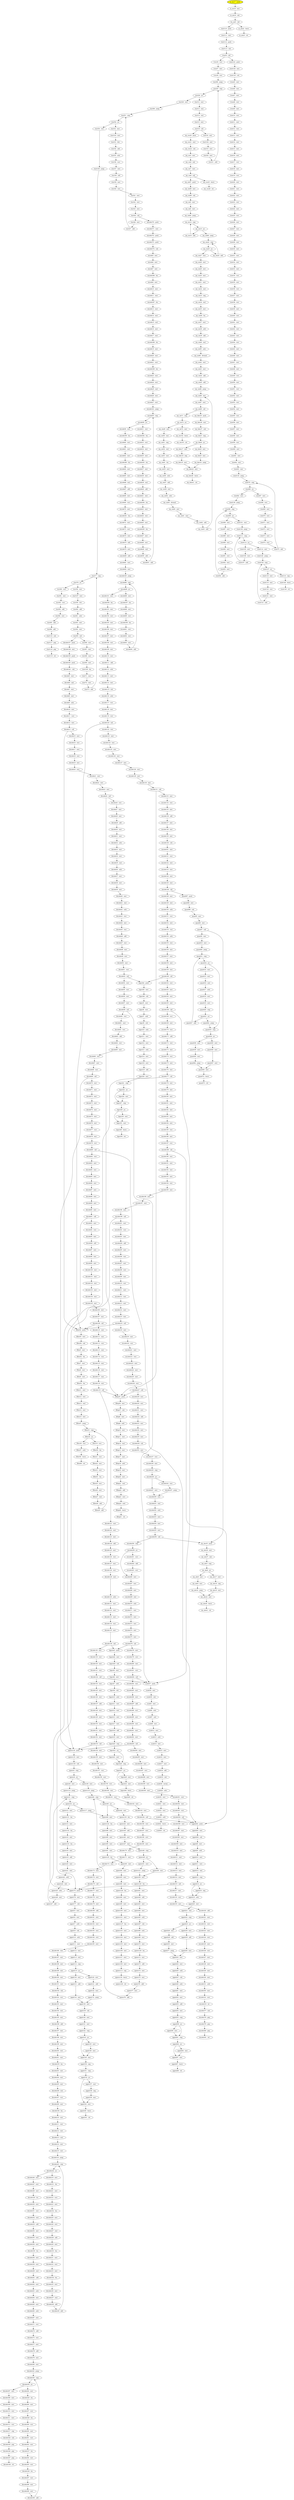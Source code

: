Digraph G {
"m_ain17" [label = "m_ain17 : push " style="filled,bold",fillcolor=yellow];
"m_ain17" -> "m_ain18" ;
"m_ain18" [label = "m_ain18 : mov "];
"m_ain18" -> "m_ain19" ;
"m_ain19" [label = "m_ain19 : sub "];
"m_ain19" -> "m_ain5" ;
"m_ain5" [label = "1m_ain5 : call "];
"m_ain5" -> "start110" ;
"m_ain5" -> "m_ain22" ;
"start110" [label = "start110 : push "];
"start110" -> "start111" ;
"start111" [label = "start111 : mov "];
"start111" -> "start112" ;
"start112" [label = "start112 : push "];
"start112" -> "start113" ;
"start113" [label = "start113 : sub "];
"start113" -> "start5" ;
"start5" [label = "1start5 : call "];
"start5" -> "start6" ;
"start5" -> "reset143" ;
"start6" [label = "1start6 : mov "];
"start6" -> "start7" ;
"start7" [label = "1start7 : mov "];
"start7" -> "start8" ;
"start8" [label = "1start8 : mov "];
"start8" -> "start96" ;
"start96" [label = "start96 : jump "];
"start96" -> "start25" ;
"start25" [label = "start25 : cmp "];
"start25" -> "start26" ;
"start26" [label = "start26 : jcc "];
"start26" -> "start12" ;
"start26" -> "start28" ;
"start12" [label = "start12 : mov "];
"start12" -> "start13" ;
"start13" [label = "start13 : mul "];
"start13" -> "start14" ;
"start14" [label = "start14 : mul "];
"start14" -> "start15" ;
"start15" [label = "start15 : mov "];
"start15" -> "start16" ;
"start16" [label = "start16 : call "];
"start16" -> "start18" ;
"start16" -> "my_cos20" ;
"start18" [label = "start18 : mul "];
"start18" -> "start104" ;
"start104" [label = "start104 : mov "];
"start104" -> "start19" ;
"start19" [label = "start19 : mov "];
"start19" -> "start20" ;
"start20" [label = "start20 : mov "];
"start20" -> "start21" ;
"start21" [label = "start21 : add "];
"start21" -> "start25" ;
"my_cos20" [label = "my_cos20 : push "];
"my_cos20" -> "my_cos21" ;
"my_cos21" [label = "my_cos21 : mov "];
"my_cos21" -> "my_cos22" ;
"my_cos22" [label = "my_cos22 : sub "];
"my_cos22" -> "my_cos5" ;
"my_cos5" [label = "my_cos5 : mov "];
"my_cos5" -> "my_cos6" ;
"my_cos6" [label = "my_cos6 : sub "];
"my_cos6" -> "my_cos7" ;
"my_cos7" [label = "my_cos7 : mov "];
"my_cos7" -> "my_cos8" ;
"my_cos8" [label = "my_cos8 : call "];
"my_cos8" -> "my_sin97" ;
"my_cos8" -> "my_cos25" ;
"my_sin97" [label = "my_sin97 : push "];
"my_sin97" -> "my_sin98" ;
"my_sin98" [label = "my_sin98 : mov "];
"my_sin98" -> "my_sin99" ;
"my_sin99" [label = "my_sin99 : sub "];
"my_sin99" -> "my_sin5" ;
"my_sin5" [label = "my_sin5 : mov "];
"my_sin5" -> "my_sin6" ;
"my_sin6" [label = "my_sin6 : mov "];
"my_sin6" -> "my_sin84" ;
"my_sin84" [label = "my_sin84 : jump "];
"my_sin84" -> "my_sin14" ;
"my_sin14" [label = "my_sin14 : cmp "];
"my_sin14" -> "my_sin15" ;
"my_sin15" [label = "my_sin15 : jcc "];
"my_sin15" -> "my_sin10" ;
"my_sin15" -> "my_sin86" ;
"my_sin10" [label = "my_sin10 : add "];
"my_sin10" -> "my_sin14" ;
"my_sin86" [label = "my_sin86 : jump "];
"my_sin86" -> "my_sin24" ;
"my_sin24" [label = "my_sin24 : cmp "];
"my_sin24" -> "my_sin25" ;
"my_sin25" [label = "my_sin25 : jcc "];
"my_sin25" -> "my_sin20" ;
"my_sin25" -> "my_sin27" ;
"my_sin20" [label = "my_sin20 : add "];
"my_sin20" -> "my_sin24" ;
"my_sin27" [label = "my_sin27 : mov "];
"my_sin27" -> "my_sin28" ;
"my_sin28" [label = "my_sin28 : mov "];
"my_sin28" -> "my_sin29" ;
"my_sin29" [label = "my_sin29 : mov "];
"my_sin29" -> "my_sin30" ;
"my_sin30" [label = "my_sin30 : mov "];
"my_sin30" -> "my_sin31" ;
"my_sin31" [label = "my_sin31 : mov "];
"my_sin31" -> "my_sin32" ;
"my_sin32" [label = "my_sin32 : mul "];
"my_sin32" -> "my_sin33" ;
"my_sin33" [label = "my_sin33 : neg "];
"my_sin33" -> "my_sin34" ;
"my_sin34" [label = "my_sin34 : mul "];
"my_sin34" -> "my_sin35" ;
"my_sin35" [label = "my_sin35 : mov "];
"my_sin35" -> "my_sin94" ;
"my_sin94" [label = "my_sin94 : lea "];
"my_sin94" -> "my_sin37" ;
"my_sin37" [label = "my_sin37 : mov "];
"my_sin37" -> "my_sin38" ;
"my_sin38" [label = "my_sin38 : ashl "];
"my_sin38" -> "my_sin39" ;
"my_sin39" [label = "my_sin39 : add "];
"my_sin39" -> "my_sin40" ;
"my_sin40" [label = "my_sin40 : mul "];
"my_sin40" -> "my_sin95" ;
"my_sin95" [label = "my_sin95 : ashr "];
"my_sin95" -> "my_sin96" ;
"my_sin96" [label = "my_sin96 : divmod "];
"my_sin96" -> "my_sin42" ;
"my_sin42" [label = "my_sin42 : mov "];
"my_sin42" -> "my_sin43" ;
"my_sin43" [label = "my_sin43 : mov "];
"my_sin43" -> "my_sin44" ;
"my_sin44" [label = "my_sin44 : add "];
"my_sin44" -> "my_sin45" ;
"my_sin45" [label = "my_sin45 : add "];
"my_sin45" -> "my_sin88" ;
"my_sin88" [label = "my_sin88 : jump "];
"my_sin88" -> "my_sin66" ;
"my_sin66" [label = "my_sin66 : mov "];
"my_sin66" -> "my_sin67" ;
"my_sin67" [label = "my_sin67 : mov "];
"my_sin67" -> "my_sin68" ;
"my_sin68" [label = "my_sin68 : call "];
"my_sin68" -> "my_sin71" ;
"my_sin68" -> "my_fabs35" ;
"my_sin71" [label = "my_sin71 : cmp "];
"my_sin71" -> "my_sin72" ;
"my_sin72" [label = "my_sin72 : jcc "];
"my_sin72" -> "my_sin49" ;
"my_sin72" -> "my_sin74" ;
"my_sin49" [label = "my_sin49 : mov "];
"my_sin49" -> "my_sin50" ;
"my_sin50" [label = "my_sin50 : mul "];
"my_sin50" -> "my_sin51" ;
"my_sin51" [label = "my_sin51 : neg "];
"my_sin51" -> "my_sin52" ;
"my_sin52" [label = "my_sin52 : mul "];
"my_sin52" -> "my_sin53" ;
"my_sin53" [label = "my_sin53 : mov "];
"my_sin53" -> "my_sin91" ;
"my_sin91" [label = "my_sin91 : lea "];
"my_sin91" -> "my_sin55" ;
"my_sin55" [label = "my_sin55 : mov "];
"my_sin55" -> "my_sin56" ;
"my_sin56" [label = "my_sin56 : ashl "];
"my_sin56" -> "my_sin57" ;
"my_sin57" [label = "my_sin57 : add "];
"my_sin57" -> "my_sin58" ;
"my_sin58" [label = "my_sin58 : mul "];
"my_sin58" -> "my_sin92" ;
"my_sin92" [label = "my_sin92 : ashr "];
"my_sin92" -> "my_sin93" ;
"my_sin93" [label = "my_sin93 : divmod "];
"my_sin93" -> "my_sin60" ;
"my_sin60" [label = "my_sin60 : mov "];
"my_sin60" -> "my_sin61" ;
"my_sin61" [label = "my_sin61 : mov "];
"my_sin61" -> "my_sin62" ;
"my_sin62" [label = "my_sin62 : add "];
"my_sin62" -> "my_sin63" ;
"my_sin63" [label = "my_sin63 : add "];
"my_sin63" -> "my_sin66" ;
"my_sin74" [label = "my_sin74 : mov "];
"my_sin74" -> "my_sin102" ;
"my_sin102" [label = "my_sin102 : leave "];
"my_sin102" -> "my_sin103" ;
"my_sin103" [label = "my_sin103 : ret "];
"my_fabs35" [label = "my_fabs35 : push "];
"my_fabs35" -> "my_fabs36" ;
"my_fabs36" [label = "my_fabs36 : mov "];
"my_fabs36" -> "my_fabs37" ;
"my_fabs37" [label = "my_fabs37 : sub "];
"my_fabs37" -> "my_fabs5" ;
"my_fabs5" [label = "my_fabs5 : cmp "];
"my_fabs5" -> "my_fabs6" ;
"my_fabs6" [label = "my_fabs6 : jcc "];
"my_fabs6" -> "my_fabs17" ;
"my_fabs6" -> "my_fabs8" ;
"my_fabs17" [label = "my_fabs17 : mov "];
"my_fabs17" -> "my_fabs18" ;
"my_fabs18" [label = "my_fabs18 : neg "];
"my_fabs18" -> "my_fabs19" ;
"my_fabs19" [label = "my_fabs19 : mov "];
"my_fabs19" -> "my_fabs22" ;
"my_fabs22" [label = "my_fabs22 : mov "];
"my_fabs22" -> "my_fabs40" ;
"my_fabs40" [label = "my_fabs40 : leave "];
"my_fabs40" -> "my_fabs41" ;
"my_fabs41" [label = "my_fabs41 : ret "];
"my_fabs8" [label = "my_fabs8 : mov "];
"my_fabs8" -> "my_fabs9" ;
"my_fabs9" [label = "my_fabs9 : mov "];
"my_fabs9" -> "my_fabs32" ;
"my_fabs32" [label = "my_fabs32 : jump "];
"my_fabs32" -> "my_fabs22" ;
"my_cos25" [label = "my_cos25 : leave "];
"my_cos25" -> "my_cos26" ;
"my_cos26" [label = "my_cos26 : ret "];
"start28" [label = "start28 : mov "];
"start28" -> "start98" ;
"start98" [label = "start98 : jump "];
"start98" -> "start51" ;
"start51" [label = "start51 : cmp "];
"start51" -> "start52" ;
"start52" [label = "start52 : jcc "];
"start52" -> "start32" ;
"start52" -> "start54" ;
"start32" [label = "start32 : mov "];
"start32" -> "start105" ;
"start105" [label = "start105 : mov "];
"start105" -> "start33" ;
"start33" [label = "start33 : lshr "];
"start33" -> "start34" ;
"start34" [label = "start34 : add "];
"start34" -> "start35" ;
"start35" [label = "start35 : ashr "];
"start35" -> "start36" ;
"start36" [label = "start36 : mov "];
"start36" -> "start37" ;
"start37" [label = "start37 : mov "];
"start37" -> "start38" ;
"start38" [label = "start38 : add "];
"start38" -> "start39" ;
"start39" [label = "start39 : mov "];
"start39" -> "start40" ;
"start40" [label = "start40 : mov "];
"start40" -> "start41" ;
"start41" [label = "start41 : mov "];
"start41" -> "start42" ;
"start42" [label = "start42 : mov "];
"start42" -> "start43" ;
"start43" [label = "start43 : mov "];
"start43" -> "start44" ;
"start44" [label = "start44 : call "];
"start44" -> "start46" ;
"start44" -> "encode370" ;
"start46" [label = "start46 : mov "];
"start46" -> "start47" ;
"start47" [label = "start47 : add "];
"start47" -> "start51" ;
"encode370" [label = "encode370 : push "];
"encode370" -> "encode371" ;
"encode371" [label = "encode371 : mov "];
"encode371" -> "encode372" ;
"encode372" [label = "encode372 : push "];
"encode372" -> "encode373" ;
"encode373" [label = "encode373 : push "];
"encode373" -> "encode374" ;
"encode374" [label = "encode374 : sub "];
"encode374" -> "encode5" ;
"encode5" [label = "encode5 : mov "];
"encode5" -> "encode6" ;
"encode6" [label = "encode6 : mov "];
"encode6" -> "encode7" ;
"encode7" [label = "encode7 : mov "];
"encode7" -> "encode366" ;
"encode366" [label = "encode366 : lea "];
"encode366" -> "encode9" ;
"encode9" [label = "encode9 : mov "];
"encode9" -> "encode10" ;
"encode10" [label = "encode10 : mov "];
"encode10" -> "encode11" ;
"encode11" [label = "encode11 : mov "];
"encode11" -> "encode367" ;
"encode367" [label = "encode367 : lea "];
"encode367" -> "encode13" ;
"encode13" [label = "encode13 : mov "];
"encode13" -> "encode14" ;
"encode14" [label = "encode14 : mov "];
"encode14" -> "encode15" ;
"encode15" [label = "encode15 : mul "];
"encode15" -> "encode16" ;
"encode16" [label = "encode16 : mov "];
"encode16" -> "encode17" ;
"encode17" [label = "encode17 : mov "];
"encode17" -> "encode368" ;
"encode368" [label = "encode368 : lea "];
"encode368" -> "encode19" ;
"encode19" [label = "encode19 : mov "];
"encode19" -> "encode20" ;
"encode20" [label = "encode20 : mov "];
"encode20" -> "encode21" ;
"encode21" [label = "encode21 : mov "];
"encode21" -> "encode369" ;
"encode369" [label = "encode369 : lea "];
"encode369" -> "encode23" ;
"encode23" [label = "encode23 : mov "];
"encode23" -> "encode24" ;
"encode24" [label = "encode24 : mov "];
"encode24" -> "encode25" ;
"encode25" [label = "encode25 : mul "];
"encode25" -> "encode26" ;
"encode26" [label = "encode26 : mov "];
"encode26" -> "encode27" ;
"encode27" [label = "encode27 : mov "];
"encode27" -> "encode343" ;
"encode343" [label = "encode343 : jump "];
"encode343" -> "encode55" ;
"encode55" [label = "encode55 : cmp "];
"encode55" -> "encode56" ;
"encode56" [label = "encode56 : jcc "];
"encode56" -> "encode31" ;
"encode56" -> "encode58" ;
"encode31" [label = "encode31 : mov "];
"encode31" -> "encode362" ;
"encode362" [label = "encode362 : lea "];
"encode362" -> "encode33" ;
"encode33" [label = "encode33 : mov "];
"encode33" -> "encode34" ;
"encode34" [label = "encode34 : mov "];
"encode34" -> "encode35" ;
"encode35" [label = "encode35 : mov "];
"encode35" -> "encode363" ;
"encode363" [label = "encode363 : lea "];
"encode363" -> "encode37" ;
"encode37" [label = "encode37 : mov "];
"encode37" -> "encode38" ;
"encode38" [label = "encode38 : mov "];
"encode38" -> "encode39" ;
"encode39" [label = "encode39 : mul "];
"encode39" -> "encode40" ;
"encode40" [label = "encode40 : add "];
"encode40" -> "encode41" ;
"encode41" [label = "encode41 : mov "];
"encode41" -> "encode364" ;
"encode364" [label = "encode364 : lea "];
"encode364" -> "encode43" ;
"encode43" [label = "encode43 : mov "];
"encode43" -> "encode44" ;
"encode44" [label = "encode44 : mov "];
"encode44" -> "encode45" ;
"encode45" [label = "encode45 : mov "];
"encode45" -> "encode365" ;
"encode365" [label = "encode365 : lea "];
"encode365" -> "encode47" ;
"encode47" [label = "encode47 : mov "];
"encode47" -> "encode48" ;
"encode48" [label = "encode48 : mov "];
"encode48" -> "encode49" ;
"encode49" [label = "encode49 : mul "];
"encode49" -> "encode50" ;
"encode50" [label = "encode50 : add "];
"encode50" -> "encode51" ;
"encode51" [label = "encode51 : add "];
"encode51" -> "encode55" ;
"encode58" [label = "encode58 : mov "];
"encode58" -> "encode359" ;
"encode359" [label = "encode359 : lea "];
"encode359" -> "encode60" ;
"encode60" [label = "encode60 : mov "];
"encode60" -> "encode61" ;
"encode61" [label = "encode61 : mov "];
"encode61" -> "encode62" ;
"encode62" [label = "encode62 : mov "];
"encode62" -> "encode360" ;
"encode360" [label = "encode360 : lea "];
"encode360" -> "encode64" ;
"encode64" [label = "encode64 : mov "];
"encode64" -> "encode65" ;
"encode65" [label = "encode65 : mov "];
"encode65" -> "encode66" ;
"encode66" [label = "encode66 : mul "];
"encode66" -> "encode67" ;
"encode67" [label = "encode67 : add "];
"encode67" -> "encode68" ;
"encode68" [label = "encode68 : mov "];
"encode68" -> "encode69" ;
"encode69" [label = "encode69 : mov "];
"encode69" -> "encode70" ;
"encode70" [label = "encode70 : mov "];
"encode70" -> "encode361" ;
"encode361" [label = "encode361 : lea "];
"encode361" -> "encode72" ;
"encode72" [label = "encode72 : mov "];
"encode72" -> "encode73" ;
"encode73" [label = "encode73 : mov "];
"encode73" -> "encode74" ;
"encode74" [label = "encode74 : mul "];
"encode74" -> "encode75" ;
"encode75" [label = "encode75 : add "];
"encode75" -> "encode79" ;
"encode79" [label = "encode79 : mov "];
"encode79" -> "encode80" ;
"encode80" [label = "encode80 : add "];
"encode80" -> "encode81" ;
"encode81" [label = "encode81 : mov "];
"encode81" -> "encode82" ;
"encode82" [label = "encode82 : mov "];
"encode82" -> "encode345" ;
"encode345" [label = "encode345 : jump "];
"encode345" -> "encode98" ;
"encode98" [label = "encode98 : cmp "];
"encode98" -> "encode99" ;
"encode99" [label = "encode99 : jcc "];
"encode99" -> "encode86" ;
"encode99" -> "encode101" ;
"encode86" [label = "encode86 : mov "];
"encode86" -> "encode357" ;
"encode357" [label = "encode357 : lea "];
"encode357" -> "encode88" ;
"encode88" [label = "encode88 : mov "];
"encode88" -> "encode89" ;
"encode89" [label = "encode89 : mov "];
"encode89" -> "encode358" ;
"encode358" [label = "encode358 : lea "];
"encode358" -> "encode91" ;
"encode91" [label = "encode91 : mov "];
"encode91" -> "encode92" ;
"encode92" [label = "encode92 : mov "];
"encode92" -> "encode93" ;
"encode93" [label = "encode93 : mov "];
"encode93" -> "encode94" ;
"encode94" [label = "encode94 : add "];
"encode94" -> "encode98" ;
"encode101" [label = "encode101 : mov "];
"encode101" -> "encode356" ;
"encode356" [label = "encode356 : lea "];
"encode356" -> "encode103" ;
"encode103" [label = "encode103 : mov "];
"encode103" -> "encode104" ;
"encode104" [label = "encode104 : mov "];
"encode104" -> "encode105" ;
"encode105" [label = "encode105 : mov "];
"encode105" -> "encode106" ;
"encode106" [label = "encode106 : mov "];
"encode106" -> "encode107" ;
"encode107" [label = "encode107 : mov "];
"encode107" -> "encode108" ;
"encode108" [label = "encode108 : mov "];
"encode108" -> "encode109" ;
"encode109" [label = "encode109 : mov "];
"encode109" -> "encode110" ;
"encode110" [label = "encode110 : mov "];
"encode110" -> "encode111" ;
"encode111" [label = "encode111 : add "];
"encode111" -> "encode112" ;
"encode112" [label = "encode112 : ashr "];
"encode112" -> "encode113" ;
"encode113" [label = "encode113 : mov "];
"encode113" -> "encode114" ;
"encode114" [label = "encode114 : mov "];
"encode114" -> "encode115" ;
"encode115" [label = "encode115 : sub "];
"encode115" -> "encode116" ;
"encode116" [label = "encode116 : ashr "];
"encode116" -> "encode117" ;
"encode117" [label = "encode117 : mov "];
"encode117" -> "encode118" ;
"encode118" [label = "encode118 : mov "];
"encode118" -> "encode119" ;
"encode119" [label = "encode119 : mov "];
"encode119" -> "encode120" ;
"encode120" [label = "encode120 : call "];
"encode120" -> "encode122" ;
"encode120" -> "filtez54" ;
"encode122" [label = "encode122 : mov "];
"encode122" -> "encode123" ;
"encode123" [label = "encode123 : mov "];
"encode123" -> "encode124" ;
"encode124" [label = "encode124 : mov "];
"encode124" -> "encode125" ;
"encode125" [label = "encode125 : mov "];
"encode125" -> "encode126" ;
"encode126" [label = "encode126 : mov "];
"encode126" -> "encode127" ;
"encode127" [label = "encode127 : mov "];
"encode127" -> "encode128" ;
"encode128" [label = "encode128 : mov "];
"encode128" -> "encode129" ;
"encode129" [label = "encode129 : mov "];
"encode129" -> "encode130" ;
"encode130" [label = "encode130 : mov "];
"encode130" -> "encode131" ;
"encode131" [label = "encode131 : call "];
"encode131" -> "encode133" ;
"encode131" -> "filtep35" ;
"encode133" [label = "encode133 : mov "];
"encode133" -> "encode134" ;
"encode134" [label = "encode134 : mov "];
"encode134" -> "encode135" ;
"encode135" [label = "encode135 : mov "];
"encode135" -> "encode136" ;
"encode136" [label = "encode136 : add "];
"encode136" -> "encode137" ;
"encode137" [label = "encode137 : mov "];
"encode137" -> "encode138" ;
"encode138" [label = "encode138 : mov "];
"encode138" -> "encode139" ;
"encode139" [label = "encode139 : mov "];
"encode139" -> "encode140" ;
"encode140" [label = "encode140 : sub "];
"encode140" -> "encode351" ;
"encode351" [label = "encode351 : mov "];
"encode351" -> "encode141" ;
"encode141" [label = "encode141 : mov "];
"encode141" -> "encode142" ;
"encode142" [label = "encode142 : mov "];
"encode142" -> "encode143" ;
"encode143" [label = "encode143 : mov "];
"encode143" -> "encode144" ;
"encode144" [label = "encode144 : mov "];
"encode144" -> "encode145" ;
"encode145" [label = "encode145 : mov "];
"encode145" -> "encode146" ;
"encode146" [label = "encode146 : call "];
"encode146" -> "encode148" ;
"encode146" -> "quantl67" ;
"encode148" [label = "encode148 : mov "];
"encode148" -> "encode149" ;
"encode149" [label = "encode149 : mov "];
"encode149" -> "encode150" ;
"encode150" [label = "encode150 : ashr "];
"encode150" -> "encode151" ;
"encode151" [label = "encode151 : mov "];
"encode151" -> "encode152" ;
"encode152" [label = "encode152 : mov "];
"encode152" -> "encode153" ;
"encode153" [label = "encode153 : mul "];
"encode153" -> "encode154" ;
"encode154" [label = "encode154 : ashr "];
"encode154" -> "encode155" ;
"encode155" [label = "encode155 : mov "];
"encode155" -> "encode156" ;
"encode156" [label = "encode156 : mov "];
"encode156" -> "encode157" ;
"encode157" [label = "encode157 : mov "];
"encode157" -> "encode158" ;
"encode158" [label = "encode158 : mov "];
"encode158" -> "encode159" ;
"encode159" [label = "encode159 : mov "];
"encode159" -> "encode160" ;
"encode160" [label = "encode160 : call "];
"encode160" -> "encode162" ;
"encode160" -> "logscl44" ;
"encode162" [label = "encode162 : mov "];
"encode162" -> "encode163" ;
"encode163" [label = "encode163 : mov "];
"encode163" -> "encode164" ;
"encode164" [label = "encode164 : mov "];
"encode164" -> "encode165" ;
"encode165" [label = "encode165 : mov "];
"encode165" -> "encode166" ;
"encode166" [label = "encode166 : call "];
"encode166" -> "encode168" ;
"encode166" -> "scalel37" ;
"encode168" [label = "encode168 : mov "];
"encode168" -> "encode169" ;
"encode169" [label = "encode169 : mov "];
"encode169" -> "encode170" ;
"encode170" [label = "encode170 : mov "];
"encode170" -> "encode171" ;
"encode171" [label = "encode171 : add "];
"encode171" -> "encode172" ;
"encode172" [label = "encode172 : mov "];
"encode172" -> "encode173" ;
"encode173" [label = "encode173 : mov "];
"encode173" -> "encode174" ;
"encode174" [label = "encode174 : mov "];
"encode174" -> "encode175" ;
"encode175" [label = "encode175 : mov "];
"encode175" -> "encode176" ;
"encode176" [label = "encode176 : mov "];
"encode176" -> "encode177" ;
"encode177" [label = "encode177 : call "];
"encode177" -> "encode178" ;
"encode177" -> "upzero134" ;
"encode178" [label = "encode178 : mov "];
"encode178" -> "encode179" ;
"encode179" [label = "encode179 : mov "];
"encode179" -> "encode180" ;
"encode180" [label = "encode180 : mov "];
"encode180" -> "encode181" ;
"encode181" [label = "encode181 : mov "];
"encode181" -> "encode182" ;
"encode182" [label = "encode182 : mov "];
"encode182" -> "encode183" ;
"encode183" [label = "encode183 : mov "];
"encode183" -> "encode184" ;
"encode184" [label = "encode184 : mov "];
"encode184" -> "encode185" ;
"encode185" [label = "encode185 : mov "];
"encode185" -> "encode186" ;
"encode186" [label = "encode186 : mov "];
"encode186" -> "encode187" ;
"encode187" [label = "encode187 : mov "];
"encode187" -> "encode188" ;
"encode188" [label = "encode188 : call "];
"encode188" -> "encode190" ;
"encode188" -> "uppol282" ;
"encode190" [label = "encode190 : mov "];
"encode190" -> "encode191" ;
"encode191" [label = "encode191 : mov "];
"encode191" -> "encode192" ;
"encode192" [label = "encode192 : mov "];
"encode192" -> "encode193" ;
"encode193" [label = "encode193 : mov "];
"encode193" -> "encode194" ;
"encode194" [label = "encode194 : mov "];
"encode194" -> "encode195" ;
"encode195" [label = "encode195 : mov "];
"encode195" -> "encode196" ;
"encode196" [label = "encode196 : mov "];
"encode196" -> "encode197" ;
"encode197" [label = "encode197 : mov "];
"encode197" -> "encode198" ;
"encode198" [label = "encode198 : mov "];
"encode198" -> "encode199" ;
"encode199" [label = "encode199 : call "];
"encode199" -> "encode201" ;
"encode199" -> "uppol175" ;
"encode201" [label = "encode201 : mov "];
"encode201" -> "encode202" ;
"encode202" [label = "encode202 : mov "];
"encode202" -> "encode203" ;
"encode203" [label = "encode203 : mov "];
"encode203" -> "encode204" ;
"encode204" [label = "encode204 : add "];
"encode204" -> "encode205" ;
"encode205" [label = "encode205 : mov "];
"encode205" -> "encode206" ;
"encode206" [label = "encode206 : mov "];
"encode206" -> "encode207" ;
"encode207" [label = "encode207 : mov "];
"encode207" -> "encode208" ;
"encode208" [label = "encode208 : mov "];
"encode208" -> "encode209" ;
"encode209" [label = "encode209 : mov "];
"encode209" -> "encode210" ;
"encode210" [label = "encode210 : mov "];
"encode210" -> "encode211" ;
"encode211" [label = "encode211 : mov "];
"encode211" -> "encode212" ;
"encode212" [label = "encode212 : mov "];
"encode212" -> "encode213" ;
"encode213" [label = "encode213 : mov "];
"encode213" -> "encode214" ;
"encode214" [label = "encode214 : mov "];
"encode214" -> "encode215" ;
"encode215" [label = "encode215 : mov "];
"encode215" -> "encode216" ;
"encode216" [label = "encode216 : call "];
"encode216" -> "encode218" ;
"encode216" -> "filtez54" ;
"encode218" [label = "encode218 : mov "];
"encode218" -> "encode219" ;
"encode219" [label = "encode219 : mov "];
"encode219" -> "encode220" ;
"encode220" [label = "encode220 : mov "];
"encode220" -> "encode221" ;
"encode221" [label = "encode221 : mov "];
"encode221" -> "encode222" ;
"encode222" [label = "encode222 : mov "];
"encode222" -> "encode223" ;
"encode223" [label = "encode223 : mov "];
"encode223" -> "encode224" ;
"encode224" [label = "encode224 : mov "];
"encode224" -> "encode225" ;
"encode225" [label = "encode225 : mov "];
"encode225" -> "encode226" ;
"encode226" [label = "encode226 : mov "];
"encode226" -> "encode227" ;
"encode227" [label = "encode227 : call "];
"encode227" -> "encode229" ;
"encode227" -> "filtep35" ;
"encode229" [label = "encode229 : mov "];
"encode229" -> "encode230" ;
"encode230" [label = "encode230 : mov "];
"encode230" -> "encode231" ;
"encode231" [label = "encode231 : mov "];
"encode231" -> "encode232" ;
"encode232" [label = "encode232 : add "];
"encode232" -> "encode233" ;
"encode233" [label = "encode233 : mov "];
"encode233" -> "encode234" ;
"encode234" [label = "encode234 : mov "];
"encode234" -> "encode235" ;
"encode235" [label = "encode235 : mov "];
"encode235" -> "encode236" ;
"encode236" [label = "encode236 : sub "];
"encode236" -> "encode353" ;
"encode353" [label = "encode353 : mov "];
"encode353" -> "encode237" ;
"encode237" [label = "encode237 : mov "];
"encode237" -> "encode238" ;
"encode238" [label = "encode238 : mov "];
"encode238" -> "encode239" ;
"encode239" [label = "encode239 : cmp "];
"encode239" -> "encode240" ;
"encode240" [label = "encode240 : jcc "];
"encode240" -> "encode247" ;
"encode240" -> "encode242" ;
"encode247" [label = "encode247 : mov "];
"encode247" -> "encode250" ;
"encode250" [label = "encode250 : mov "];
"encode250" -> "encode251" ;
"encode251" [label = "encode251 : mul "];
"encode251" -> "encode252" ;
"encode252" [label = "encode252 : ashr "];
"encode252" -> "encode253" ;
"encode253" [label = "encode253 : mov "];
"encode253" -> "encode254" ;
"encode254" [label = "encode254 : mov "];
"encode254" -> "encode255" ;
"encode255" [label = "encode255 : mov "];
"encode255" -> "encode256" ;
"encode256" [label = "encode256 : call "];
"encode256" -> "encode258" ;
"encode256" -> "my_abs35" ;
"encode258" [label = "encode258 : cmp "];
"encode258" -> "encode259" ;
"encode259" [label = "encode259 : jcc "];
"encode259" -> "encode266" ;
"encode259" -> "encode261" ;
"encode266" [label = "encode266 : mov "];
"encode266" -> "encode267" ;
"encode267" [label = "encode267 : mov "];
"encode267" -> "encode268" ;
"encode268" [label = "encode268 : mov "];
"encode268" -> "encode269" ;
"encode269" [label = "encode269 : mul "];
"encode269" -> "encode270" ;
"encode270" [label = "encode270 : ashr "];
"encode270" -> "encode271" ;
"encode271" [label = "encode271 : mov "];
"encode271" -> "encode272" ;
"encode272" [label = "encode272 : mov "];
"encode272" -> "encode273" ;
"encode273" [label = "encode273 : mov "];
"encode273" -> "encode274" ;
"encode274" [label = "encode274 : mov "];
"encode274" -> "encode275" ;
"encode275" [label = "encode275 : mov "];
"encode275" -> "encode276" ;
"encode276" [label = "encode276 : call "];
"encode276" -> "encode278" ;
"encode276" -> "logsch43" ;
"encode278" [label = "encode278 : mov "];
"encode278" -> "encode279" ;
"encode279" [label = "encode279 : mov "];
"encode279" -> "encode280" ;
"encode280" [label = "encode280 : mov "];
"encode280" -> "encode281" ;
"encode281" [label = "encode281 : mov "];
"encode281" -> "encode282" ;
"encode282" [label = "encode282 : call "];
"encode282" -> "encode284" ;
"encode282" -> "scalel37" ;
"encode284" [label = "encode284 : mov "];
"encode284" -> "encode285" ;
"encode285" [label = "encode285 : mov "];
"encode285" -> "encode286" ;
"encode286" [label = "encode286 : mov "];
"encode286" -> "encode287" ;
"encode287" [label = "encode287 : add "];
"encode287" -> "encode288" ;
"encode288" [label = "encode288 : mov "];
"encode288" -> "encode289" ;
"encode289" [label = "encode289 : mov "];
"encode289" -> "encode290" ;
"encode290" [label = "encode290 : mov "];
"encode290" -> "encode291" ;
"encode291" [label = "encode291 : mov "];
"encode291" -> "encode292" ;
"encode292" [label = "encode292 : mov "];
"encode292" -> "encode293" ;
"encode293" [label = "encode293 : call "];
"encode293" -> "encode294" ;
"encode293" -> "upzero134" ;
"encode294" [label = "encode294 : mov "];
"encode294" -> "encode295" ;
"encode295" [label = "encode295 : mov "];
"encode295" -> "encode296" ;
"encode296" [label = "encode296 : mov "];
"encode296" -> "encode297" ;
"encode297" [label = "encode297 : mov "];
"encode297" -> "encode298" ;
"encode298" [label = "encode298 : mov "];
"encode298" -> "encode299" ;
"encode299" [label = "encode299 : mov "];
"encode299" -> "encode300" ;
"encode300" [label = "encode300 : mov "];
"encode300" -> "encode301" ;
"encode301" [label = "encode301 : mov "];
"encode301" -> "encode302" ;
"encode302" [label = "encode302 : mov "];
"encode302" -> "encode303" ;
"encode303" [label = "encode303 : mov "];
"encode303" -> "encode304" ;
"encode304" [label = "encode304 : call "];
"encode304" -> "encode306" ;
"encode304" -> "uppol282" ;
"encode306" [label = "encode306 : mov "];
"encode306" -> "encode307" ;
"encode307" [label = "encode307 : mov "];
"encode307" -> "encode308" ;
"encode308" [label = "encode308 : mov "];
"encode308" -> "encode309" ;
"encode309" [label = "encode309 : mov "];
"encode309" -> "encode310" ;
"encode310" [label = "encode310 : mov "];
"encode310" -> "encode311" ;
"encode311" [label = "encode311 : mov "];
"encode311" -> "encode312" ;
"encode312" [label = "encode312 : mov "];
"encode312" -> "encode313" ;
"encode313" [label = "encode313 : mov "];
"encode313" -> "encode314" ;
"encode314" [label = "encode314 : mov "];
"encode314" -> "encode315" ;
"encode315" [label = "encode315 : call "];
"encode315" -> "encode317" ;
"encode315" -> "uppol175" ;
"encode317" [label = "encode317 : mov "];
"encode317" -> "encode318" ;
"encode318" [label = "encode318 : mov "];
"encode318" -> "encode319" ;
"encode319" [label = "encode319 : mov "];
"encode319" -> "encode320" ;
"encode320" [label = "encode320 : add "];
"encode320" -> "encode321" ;
"encode321" [label = "encode321 : mov "];
"encode321" -> "encode322" ;
"encode322" [label = "encode322 : mov "];
"encode322" -> "encode323" ;
"encode323" [label = "encode323 : mov "];
"encode323" -> "encode324" ;
"encode324" [label = "encode324 : mov "];
"encode324" -> "encode325" ;
"encode325" [label = "encode325 : mov "];
"encode325" -> "encode326" ;
"encode326" [label = "encode326 : mov "];
"encode326" -> "encode327" ;
"encode327" [label = "encode327 : mov "];
"encode327" -> "encode328" ;
"encode328" [label = "encode328 : mov "];
"encode328" -> "encode329" ;
"encode329" [label = "encode329 : mov "];
"encode329" -> "encode330" ;
"encode330" [label = "encode330 : mov "];
"encode330" -> "encode331" ;
"encode331" [label = "encode331 : ashl "];
"encode331" -> "encode355" ;
"encode355" [label = "encode355 : mov "];
"encode355" -> "encode332" ;
"encode332" [label = "encode332 : mov "];
"encode332" -> "encode333" ;
"encode333" [label = "encode333 : ior "];
"encode333" -> "encode377" ;
"encode377" [label = "encode377 : sub "];
"encode377" -> "encode378" ;
"encode378" [label = "encode378 : pop "];
"encode378" -> "encode379" ;
"encode379" [label = "encode379 : pop "];
"encode379" -> "encode380" ;
"encode380" [label = "encode380 : pop "];
"encode380" -> "encode381" ;
"encode381" [label = "encode381 : ret "];
"uppol175" [label = "uppol175 : push "];
"uppol175" -> "uppol176" ;
"uppol176" [label = "uppol176 : mov "];
"uppol176" -> "uppol177" ;
"uppol177" [label = "uppol177 : sub "];
"uppol177" -> "uppol15" ;
"uppol15" [label = "uppol15 : mov "];
"uppol15" -> "uppol16" ;
"uppol16" [label = "uppol16 : mov "];
"uppol16" -> "uppol17" ;
"uppol17" [label = "uppol17 : ashl "];
"uppol17" -> "uppol19" ;
"uppol19" [label = "uppol19 : sub "];
"uppol19" -> "uppol110" ;
"uppol110" [label = "uppol110 : ashr "];
"uppol110" -> "uppol111" ;
"uppol111" [label = "uppol111 : mov "];
"uppol111" -> "uppol112" ;
"uppol112" [label = "uppol112 : mov "];
"uppol112" -> "uppol113" ;
"uppol113" [label = "uppol113 : mul "];
"uppol113" -> "uppol114" ;
"uppol114" [label = "uppol114 : cmp "];
"uppol114" -> "uppol115" ;
"uppol115" [label = "uppol115 : jcc "];
"uppol115" -> "uppol130" ;
"uppol115" -> "uppol120" ;
"uppol130" [label = "uppol130 : mov "];
"uppol130" -> "uppol131" ;
"uppol131" [label = "uppol131 : add "];
"uppol131" -> "uppol132" ;
"uppol132" [label = "uppol132 : mov "];
"uppol132" -> "uppol138" ;
"uppol138" [label = "uppol138 : mov "];
"uppol138" -> "uppol139" ;
"uppol139" [label = "uppol139 : sub "];
"uppol139" -> "uppol140" ;
"uppol140" [label = "uppol140 : mov "];
"uppol140" -> "uppol141" ;
"uppol141" [label = "uppol141 : mov "];
"uppol141" -> "uppol142" ;
"uppol142" [label = "uppol142 : cmp "];
"uppol142" -> "uppol143" ;
"uppol143" [label = "uppol143 : jcc "];
"uppol143" -> "uppol149" ;
"uppol143" -> "uppol145" ;
"uppol149" [label = "uppol149 : mov "];
"uppol149" -> "uppol150" ;
"uppol150" [label = "uppol150 : neg "];
"uppol150" -> "uppol151" ;
"uppol151" [label = "uppol151 : cmp "];
"uppol151" -> "uppol152" ;
"uppol152" [label = "uppol152 : jcc "];
"uppol152" -> "uppol162" ;
"uppol152" -> "uppol157" ;
"uppol162" [label = "uppol162 : mov "];
"uppol162" -> "uppol180" ;
"uppol180" [label = "uppol180 : leave "];
"uppol180" -> "uppol181" ;
"uppol181" [label = "uppol181 : ret "];
"uppol157" [label = "uppol157 : mov "];
"uppol157" -> "uppol158" ;
"uppol158" [label = "uppol158 : neg "];
"uppol158" -> "uppol159" ;
"uppol159" [label = "uppol159 : mov "];
"uppol159" -> "uppol162" ;
"uppol145" [label = "uppol145 : mov "];
"uppol145" -> "uppol146" ;
"uppol146" [label = "uppol146 : mov "];
"uppol146" -> "uppol149" ;
"uppol120" [label = "uppol120 : mov "];
"uppol120" -> "uppol121" ;
"uppol121" [label = "uppol121 : add "];
"uppol121" -> "uppol122" ;
"uppol122" [label = "uppol122 : mov "];
"uppol122" -> "uppol172" ;
"uppol172" [label = "uppol172 : jump "];
"uppol172" -> "uppol138" ;
"uppol282" [label = "uppol282 : push "];
"uppol282" -> "uppol283" ;
"uppol283" [label = "uppol283 : mov "];
"uppol283" -> "uppol284" ;
"uppol284" [label = "uppol284 : sub "];
"uppol284" -> "uppol28" ;
"uppol28" [label = "uppol28 : mov "];
"uppol28" -> "uppol29" ;
"uppol29" [label = "uppol29 : ashl "];
"uppol29" -> "uppol210" ;
"uppol210" [label = "uppol210 : mov "];
"uppol210" -> "uppol211" ;
"uppol211" [label = "uppol211 : mov "];
"uppol211" -> "uppol212" ;
"uppol212" [label = "uppol212 : mul "];
"uppol212" -> "uppol213" ;
"uppol213" [label = "uppol213 : cmp "];
"uppol213" -> "uppol214" ;
"uppol214" [label = "uppol214 : jcc "];
"uppol214" -> "uppol219" ;
"uppol214" -> "uppol216" ;
"uppol219" [label = "uppol219 : ashr "];
"uppol219" -> "uppol220" ;
"uppol220" [label = "uppol220 : mov "];
"uppol220" -> "uppol221" ;
"uppol221" [label = "uppol221 : mul "];
"uppol221" -> "uppol222" ;
"uppol222" [label = "uppol222 : cmp "];
"uppol222" -> "uppol223" ;
"uppol223" [label = "uppol223 : jcc "];
"uppol223" -> "uppol238" ;
"uppol223" -> "uppol228" ;
"uppol238" [label = "uppol238 : mov "];
"uppol238" -> "uppol239" ;
"uppol239" [label = "uppol239 : add "];
"uppol239" -> "uppol240" ;
"uppol240" [label = "uppol240 : mov "];
"uppol240" -> "uppol243" ;
"uppol243" [label = "uppol243 : mov "];
"uppol243" -> "uppol244" ;
"uppol244" [label = "uppol244 : mov "];
"uppol244" -> "uppol245" ;
"uppol245" [label = "uppol245 : ashl "];
"uppol245" -> "uppol247" ;
"uppol247" [label = "uppol247 : sub "];
"uppol247" -> "uppol248" ;
"uppol248" [label = "uppol248 : ashr "];
"uppol248" -> "uppol281" ;
"uppol281" [label = "uppol281 : mov "];
"uppol281" -> "uppol252" ;
"uppol252" [label = "uppol252 : mov "];
"uppol252" -> "uppol253" ;
"uppol253" [label = "uppol253 : add "];
"uppol253" -> "uppol254" ;
"uppol254" [label = "uppol254 : mov "];
"uppol254" -> "uppol255" ;
"uppol255" [label = "uppol255 : cmp "];
"uppol255" -> "uppol256" ;
"uppol256" [label = "uppol256 : jcc "];
"uppol256" -> "uppol261" ;
"uppol256" -> "uppol258" ;
"uppol261" [label = "uppol261 : cmp "];
"uppol261" -> "uppol262" ;
"uppol262" [label = "uppol262 : jcc "];
"uppol262" -> "uppol267" ;
"uppol262" -> "uppol264" ;
"uppol267" [label = "uppol267 : mov "];
"uppol267" -> "uppol287" ;
"uppol287" [label = "uppol287 : leave "];
"uppol287" -> "uppol288" ;
"uppol288" [label = "uppol288 : ret "];
"uppol264" [label = "uppol264 : mov "];
"uppol264" -> "uppol267" ;
"uppol258" [label = "uppol258 : mov "];
"uppol258" -> "uppol261" ;
"uppol228" [label = "uppol228 : mov "];
"uppol228" -> "uppol229" ;
"uppol229" [label = "uppol229 : add "];
"uppol229" -> "uppol230" ;
"uppol230" [label = "uppol230 : mov "];
"uppol230" -> "uppol277" ;
"uppol277" [label = "uppol277 : jump "];
"uppol277" -> "uppol243" ;
"uppol216" [label = "uppol216 : neg "];
"uppol216" -> "uppol219" ;
"upzero134" [label = "upzero134 : push "];
"upzero134" -> "upzero135" ;
"upzero135" [label = "upzero135 : mov "];
"upzero135" -> "upzero136" ;
"upzero136" [label = "upzero136 : sub "];
"upzero136" -> "upzero5" ;
"upzero5" [label = "upzero5 : cmp "];
"upzero5" -> "upzero6" ;
"upzero6" [label = "upzero6 : jcc "];
"upzero6" -> "upzero38" ;
"upzero6" -> "upzero8" ;
"upzero38" [label = "upzero38 : mov "];
"upzero38" -> "upzero119" ;
"upzero119" [label = "upzero119 : jump "];
"upzero119" -> "upzero82" ;
"upzero82" [label = "upzero82 : cmp "];
"upzero82" -> "upzero83" ;
"upzero83" [label = "upzero83 : jcc "];
"upzero83" -> "upzero42" ;
"upzero83" -> "upzero86" ;
"upzero42" [label = "upzero42 : mov "];
"upzero42" -> "upzero130" ;
"upzero130" [label = "upzero130 : lea "];
"upzero130" -> "upzero44" ;
"upzero44" [label = "upzero44 : mov "];
"upzero44" -> "upzero45" ;
"upzero45" [label = "upzero45 : add "];
"upzero45" -> "upzero46" ;
"upzero46" [label = "upzero46 : mov "];
"upzero46" -> "upzero47" ;
"upzero47" [label = "upzero47 : mul "];
"upzero47" -> "upzero48" ;
"upzero48" [label = "upzero48 : cmp "];
"upzero48" -> "upzero49" ;
"upzero49" [label = "upzero49 : jcc "];
"upzero49" -> "upzero56" ;
"upzero49" -> "upzero51" ;
"upzero56" [label = "upzero56 : mov "];
"upzero56" -> "upzero59" ;
"upzero59" [label = "upzero59 : mov "];
"upzero59" -> "upzero128" ;
"upzero128" [label = "upzero128 : lea "];
"upzero128" -> "upzero61" ;
"upzero61" [label = "upzero61 : mov "];
"upzero61" -> "upzero62" ;
"upzero62" [label = "upzero62 : add "];
"upzero62" -> "upzero63" ;
"upzero63" [label = "upzero63 : mov "];
"upzero63" -> "upzero64" ;
"upzero64" [label = "upzero64 : mov "];
"upzero64" -> "upzero65" ;
"upzero65" [label = "upzero65 : ashl "];
"upzero65" -> "upzero67" ;
"upzero67" [label = "upzero67 : sub "];
"upzero67" -> "upzero68" ;
"upzero68" [label = "upzero68 : ashr "];
"upzero68" -> "upzero69" ;
"upzero69" [label = "upzero69 : mov "];
"upzero69" -> "upzero70" ;
"upzero70" [label = "upzero70 : mov "];
"upzero70" -> "upzero129" ;
"upzero129" [label = "upzero129 : lea "];
"upzero129" -> "upzero72" ;
"upzero72" [label = "upzero72 : mov "];
"upzero72" -> "upzero73" ;
"upzero73" [label = "upzero73 : add "];
"upzero73" -> "upzero74" ;
"upzero74" [label = "upzero74 : mov "];
"upzero74" -> "upzero75" ;
"upzero75" [label = "upzero75 : mov "];
"upzero75" -> "upzero76" ;
"upzero76" [label = "upzero76 : add "];
"upzero76" -> "upzero77" ;
"upzero77" [label = "upzero77 : mov "];
"upzero77" -> "upzero78" ;
"upzero78" [label = "upzero78 : add "];
"upzero78" -> "upzero82" ;
"upzero51" [label = "upzero51 : mov "];
"upzero51" -> "upzero121" ;
"upzero121" [label = "upzero121 : jump "];
"upzero121" -> "upzero59" ;
"upzero86" [label = "upzero86 : mov "];
"upzero86" -> "upzero124" ;
"upzero124" [label = "upzero124 : lea "];
"upzero124" -> "upzero88" ;
"upzero88" [label = "upzero88 : mov "];
"upzero88" -> "upzero89" ;
"upzero89" [label = "upzero89 : mov "];
"upzero89" -> "upzero90" ;
"upzero90" [label = "upzero90 : mov "];
"upzero90" -> "upzero91" ;
"upzero91" [label = "upzero91 : mov "];
"upzero91" -> "upzero125" ;
"upzero125" [label = "upzero125 : lea "];
"upzero125" -> "upzero93" ;
"upzero93" [label = "upzero93 : mov "];
"upzero93" -> "upzero94" ;
"upzero94" [label = "upzero94 : mov "];
"upzero94" -> "upzero95" ;
"upzero95" [label = "upzero95 : mov "];
"upzero95" -> "upzero96" ;
"upzero96" [label = "upzero96 : mov "];
"upzero96" -> "upzero126" ;
"upzero126" [label = "upzero126 : lea "];
"upzero126" -> "upzero98" ;
"upzero98" [label = "upzero98 : mov "];
"upzero98" -> "upzero99" ;
"upzero99" [label = "upzero99 : mov "];
"upzero99" -> "upzero100" ;
"upzero100" [label = "upzero100 : mov "];
"upzero100" -> "upzero101" ;
"upzero101" [label = "upzero101 : mov "];
"upzero101" -> "upzero127" ;
"upzero127" [label = "upzero127 : lea "];
"upzero127" -> "upzero103" ;
"upzero103" [label = "upzero103 : mov "];
"upzero103" -> "upzero104" ;
"upzero104" [label = "upzero104 : mov "];
"upzero104" -> "upzero105" ;
"upzero105" [label = "upzero105 : mov "];
"upzero105" -> "upzero106" ;
"upzero106" [label = "upzero106 : mov "];
"upzero106" -> "upzero107" ;
"upzero107" [label = "upzero107 : mov "];
"upzero107" -> "upzero108" ;
"upzero108" [label = "upzero108 : mov "];
"upzero108" -> "upzero113" ;
"upzero113" [label = "upzero113 : nop "];
"upzero113" -> "upzero139" ;
"upzero139" [label = "upzero139 : leave "];
"upzero139" -> "upzero140" ;
"upzero140" [label = "upzero140 : ret "];
"upzero8" [label = "upzero8 : mov "];
"upzero8" -> "upzero114" ;
"upzero114" [label = "upzero114 : jump "];
"upzero114" -> "upzero31" ;
"upzero31" [label = "upzero31 : cmp "];
"upzero31" -> "upzero32" ;
"upzero32" [label = "upzero32 : jcc "];
"upzero32" -> "upzero12" ;
"upzero32" -> "upzero117" ;
"upzero12" [label = "upzero12 : mov "];
"upzero12" -> "upzero131" ;
"upzero131" [label = "upzero131 : lea "];
"upzero131" -> "upzero14" ;
"upzero14" [label = "upzero14 : mov "];
"upzero14" -> "upzero132" ;
"upzero132" [label = "upzero132 : lea "];
"upzero132" -> "upzero16" ;
"upzero16" [label = "upzero16 : mov "];
"upzero16" -> "upzero133" ;
"upzero133" [label = "upzero133 : lea "];
"upzero133" -> "upzero18" ;
"upzero18" [label = "upzero18 : mov "];
"upzero18" -> "upzero19" ;
"upzero19" [label = "upzero19 : add "];
"upzero19" -> "upzero20" ;
"upzero20" [label = "upzero20 : mov "];
"upzero20" -> "upzero21" ;
"upzero21" [label = "upzero21 : mov "];
"upzero21" -> "upzero22" ;
"upzero22" [label = "upzero22 : ashl "];
"upzero22" -> "upzero24" ;
"upzero24" [label = "upzero24 : sub "];
"upzero24" -> "upzero25" ;
"upzero25" [label = "upzero25 : ashr "];
"upzero25" -> "upzero26" ;
"upzero26" [label = "upzero26 : mov "];
"upzero26" -> "upzero27" ;
"upzero27" [label = "upzero27 : add "];
"upzero27" -> "upzero31" ;
"upzero117" [label = "upzero117 : jump "];
"upzero117" -> "upzero86" ;
"scalel37" [label = "scalel37 : push "];
"scalel37" -> "scalel38" ;
"scalel38" [label = "scalel38 : mov "];
"scalel38" -> "scalel39" ;
"scalel39" [label = "scalel39 : sub "];
"scalel39" -> "scalel5" ;
"scalel5" [label = "scalel5 : mov "];
"scalel5" -> "scalel6" ;
"scalel6" [label = "scalel6 : ashr "];
"scalel6" -> "scalel7" ;
"scalel7" [label = "scalel7 : and "];
"scalel7" -> "scalel8" ;
"scalel8" [label = "scalel8 : mov "];
"scalel8" -> "scalel12" ;
"scalel12" [label = "scalel12 : mov "];
"scalel12" -> "scalel13" ;
"scalel13" [label = "scalel13 : ashr "];
"scalel13" -> "scalel14" ;
"scalel14" [label = "scalel14 : mov "];
"scalel14" -> "scalel15" ;
"scalel15" [label = "scalel15 : mov "];
"scalel15" -> "scalel16" ;
"scalel16" [label = "scalel16 : mov "];
"scalel16" -> "scalel17" ;
"scalel17" [label = "scalel17 : mov "];
"scalel17" -> "scalel18" ;
"scalel18" [label = "scalel18 : add "];
"scalel18" -> "scalel19" ;
"scalel19" [label = "scalel19 : sub "];
"scalel19" -> "scalel36" ;
"scalel36" [label = "scalel36 : movqi "];
"scalel36" -> "scalel20" ;
"scalel20" [label = "scalel20 : ashr "];
"scalel20" -> "scalel35" ;
"scalel35" [label = "scalel35 : mov "];
"scalel35" -> "scalel21" ;
"scalel21" [label = "scalel21 : mov "];
"scalel21" -> "scalel22" ;
"scalel22" [label = "scalel22 : mov "];
"scalel22" -> "scalel23" ;
"scalel23" [label = "scalel23 : ashl "];
"scalel23" -> "scalel42" ;
"scalel42" [label = "scalel42 : leave "];
"scalel42" -> "scalel43" ;
"scalel43" [label = "scalel43 : ret "];
"logsch43" [label = "logsch43 : push "];
"logsch43" -> "logsch44" ;
"logsch44" [label = "logsch44 : mov "];
"logsch44" -> "logsch45" ;
"logsch45" [label = "logsch45 : sub "];
"logsch45" -> "logsch5" ;
"logsch5" [label = "logsch5 : mov "];
"logsch5" -> "logsch6" ;
"logsch6" [label = "logsch6 : mov "];
"logsch6" -> "logsch7" ;
"logsch7" [label = "logsch7 : ashl "];
"logsch7" -> "logsch9" ;
"logsch9" [label = "logsch9 : sub "];
"logsch9" -> "logsch10" ;
"logsch10" [label = "logsch10 : ashr "];
"logsch10" -> "logsch11" ;
"logsch11" [label = "logsch11 : mov "];
"logsch11" -> "logsch12" ;
"logsch12" [label = "logsch12 : mov "];
"logsch12" -> "logsch13" ;
"logsch13" [label = "logsch13 : mov "];
"logsch13" -> "logsch17" ;
"logsch17" [label = "logsch17 : mov "];
"logsch17" -> "logsch18" ;
"logsch18" [label = "logsch18 : add "];
"logsch18" -> "logsch19" ;
"logsch19" [label = "logsch19 : mov "];
"logsch19" -> "logsch20" ;
"logsch20" [label = "logsch20 : cmp "];
"logsch20" -> "logsch21" ;
"logsch21" [label = "logsch21 : jcc "];
"logsch21" -> "logsch26" ;
"logsch21" -> "logsch23" ;
"logsch26" [label = "logsch26 : cmp "];
"logsch26" -> "logsch27" ;
"logsch27" [label = "logsch27 : jcc "];
"logsch27" -> "logsch32" ;
"logsch27" -> "logsch29" ;
"logsch32" [label = "logsch32 : mov "];
"logsch32" -> "logsch48" ;
"logsch48" [label = "logsch48 : leave "];
"logsch48" -> "logsch49" ;
"logsch49" [label = "logsch49 : ret "];
"logsch29" [label = "logsch29 : mov "];
"logsch29" -> "logsch32" ;
"logsch23" [label = "logsch23 : mov "];
"logsch23" -> "logsch26" ;
"encode261" [label = "encode261 : mov "];
"encode261" -> "encode262" ;
"encode262" [label = "encode262 : add "];
"encode262" -> "encode263" ;
"encode263" [label = "encode263 : mov "];
"encode263" -> "encode266" ;
"my_abs35" [label = "my_abs35 : push "];
"my_abs35" -> "my_abs36" ;
"my_abs36" [label = "my_abs36 : mov "];
"my_abs36" -> "my_abs37" ;
"my_abs37" [label = "my_abs37 : sub "];
"my_abs37" -> "my_abs5" ;
"my_abs5" [label = "my_abs5 : cmp "];
"my_abs5" -> "my_abs6" ;
"my_abs6" [label = "my_abs6 : jcc "];
"my_abs6" -> "my_abs17" ;
"my_abs6" -> "my_abs8" ;
"my_abs17" [label = "my_abs17 : mov "];
"my_abs17" -> "my_abs18" ;
"my_abs18" [label = "my_abs18 : neg "];
"my_abs18" -> "my_abs19" ;
"my_abs19" [label = "my_abs19 : mov "];
"my_abs19" -> "my_abs22" ;
"my_abs22" [label = "my_abs22 : mov "];
"my_abs22" -> "my_abs40" ;
"my_abs40" [label = "my_abs40 : leave "];
"my_abs40" -> "my_abs41" ;
"my_abs41" [label = "my_abs41 : ret "];
"my_abs8" [label = "my_abs8 : mov "];
"my_abs8" -> "my_abs9" ;
"my_abs9" [label = "my_abs9 : mov "];
"my_abs9" -> "my_abs32" ;
"my_abs32" [label = "my_abs32 : jump "];
"my_abs32" -> "my_abs22" ;
"encode242" [label = "encode242 : mov "];
"encode242" -> "encode347" ;
"encode347" [label = "encode347 : jump "];
"encode347" -> "encode250" ;
"filtep35" [label = "filtep35 : push "];
"filtep35" -> "filtep36" ;
"filtep36" [label = "filtep36 : mov "];
"filtep36" -> "filtep37" ;
"filtep37" [label = "filtep37 : sub "];
"filtep37" -> "filtep8" ;
"filtep8" [label = "filtep8 : mov "];
"filtep8" -> "filtep9" ;
"filtep9" [label = "filtep9 : ashl "];
"filtep9" -> "filtep10" ;
"filtep10" [label = "filtep10 : mov "];
"filtep10" -> "filtep11" ;
"filtep11" [label = "filtep11 : mov "];
"filtep11" -> "filtep12" ;
"filtep12" [label = "filtep12 : mul "];
"filtep12" -> "filtep13" ;
"filtep13" [label = "filtep13 : mov "];
"filtep13" -> "filtep17" ;
"filtep17" [label = "filtep17 : mov "];
"filtep17" -> "filtep18" ;
"filtep18" [label = "filtep18 : ashl "];
"filtep18" -> "filtep19" ;
"filtep19" [label = "filtep19 : mov "];
"filtep19" -> "filtep20" ;
"filtep20" [label = "filtep20 : mov "];
"filtep20" -> "filtep21" ;
"filtep21" [label = "filtep21 : mul "];
"filtep21" -> "filtep22" ;
"filtep22" [label = "filtep22 : add "];
"filtep22" -> "filtep23" ;
"filtep23" [label = "filtep23 : mov "];
"filtep23" -> "filtep24" ;
"filtep24" [label = "filtep24 : ashr "];
"filtep24" -> "filtep40" ;
"filtep40" [label = "filtep40 : leave "];
"filtep40" -> "filtep41" ;
"filtep41" [label = "filtep41 : ret "];
"filtez54" [label = "filtez54 : push "];
"filtez54" -> "filtez55" ;
"filtez55" [label = "filtez55 : mov "];
"filtez55" -> "filtez56" ;
"filtez56" [label = "filtez56 : sub "];
"filtez56" -> "filtez5" ;
"filtez5" [label = "filtez5 : mov "];
"filtez5" -> "filtez52" ;
"filtez52" [label = "filtez52 : lea "];
"filtez52" -> "filtez7" ;
"filtez7" [label = "filtez7 : mov "];
"filtez7" -> "filtez8" ;
"filtez8" [label = "filtez8 : mov "];
"filtez8" -> "filtez9" ;
"filtez9" [label = "filtez9 : mov "];
"filtez9" -> "filtez53" ;
"filtez53" [label = "filtez53 : lea "];
"filtez53" -> "filtez11" ;
"filtez11" [label = "filtez11 : mov "];
"filtez11" -> "filtez12" ;
"filtez12" [label = "filtez12 : mov "];
"filtez12" -> "filtez13" ;
"filtez13" [label = "filtez13 : mul "];
"filtez13" -> "filtez14" ;
"filtez14" [label = "filtez14 : mov "];
"filtez14" -> "filtez15" ;
"filtez15" [label = "filtez15 : mov "];
"filtez15" -> "filtez47" ;
"filtez47" [label = "filtez47 : jump "];
"filtez47" -> "filtez33" ;
"filtez33" [label = "filtez33 : cmp "];
"filtez33" -> "filtez34" ;
"filtez34" [label = "filtez34 : jcc "];
"filtez34" -> "filtez19" ;
"filtez34" -> "filtez36" ;
"filtez19" [label = "filtez19 : mov "];
"filtez19" -> "filtez50" ;
"filtez50" [label = "filtez50 : lea "];
"filtez50" -> "filtez21" ;
"filtez21" [label = "filtez21 : mov "];
"filtez21" -> "filtez22" ;
"filtez22" [label = "filtez22 : mov "];
"filtez22" -> "filtez23" ;
"filtez23" [label = "filtez23 : mov "];
"filtez23" -> "filtez51" ;
"filtez51" [label = "filtez51 : lea "];
"filtez51" -> "filtez25" ;
"filtez25" [label = "filtez25 : mov "];
"filtez25" -> "filtez26" ;
"filtez26" [label = "filtez26 : mov "];
"filtez26" -> "filtez27" ;
"filtez27" [label = "filtez27 : mul "];
"filtez27" -> "filtez28" ;
"filtez28" [label = "filtez28 : add "];
"filtez28" -> "filtez29" ;
"filtez29" [label = "filtez29 : add "];
"filtez29" -> "filtez33" ;
"filtez36" [label = "filtez36 : mov "];
"filtez36" -> "filtez37" ;
"filtez37" [label = "filtez37 : ashr "];
"filtez37" -> "filtez59" ;
"filtez59" [label = "filtez59 : leave "];
"filtez59" -> "filtez60" ;
"filtez60" [label = "filtez60 : ret "];
"logscl44" [label = "logscl44 : push "];
"logscl44" -> "logscl45" ;
"logscl45" [label = "logscl45 : mov "];
"logscl45" -> "logscl46" ;
"logscl46" [label = "logscl46 : sub "];
"logscl46" -> "logscl5" ;
"logscl5" [label = "logscl5 : mov "];
"logscl5" -> "logscl6" ;
"logscl6" [label = "logscl6 : mov "];
"logscl6" -> "logscl7" ;
"logscl7" [label = "logscl7 : ashl "];
"logscl7" -> "logscl9" ;
"logscl9" [label = "logscl9 : sub "];
"logscl9" -> "logscl10" ;
"logscl10" [label = "logscl10 : ashr "];
"logscl10" -> "logscl11" ;
"logscl11" [label = "logscl11 : mov "];
"logscl11" -> "logscl12" ;
"logscl12" [label = "logscl12 : mov "];
"logscl12" -> "logscl13" ;
"logscl13" [label = "logscl13 : ashr "];
"logscl13" -> "logscl14" ;
"logscl14" [label = "logscl14 : mov "];
"logscl14" -> "logscl18" ;
"logscl18" [label = "logscl18 : mov "];
"logscl18" -> "logscl19" ;
"logscl19" [label = "logscl19 : add "];
"logscl19" -> "logscl20" ;
"logscl20" [label = "logscl20 : mov "];
"logscl20" -> "logscl21" ;
"logscl21" [label = "logscl21 : cmp "];
"logscl21" -> "logscl22" ;
"logscl22" [label = "logscl22 : jcc "];
"logscl22" -> "logscl27" ;
"logscl22" -> "logscl24" ;
"logscl27" [label = "logscl27 : cmp "];
"logscl27" -> "logscl28" ;
"logscl28" [label = "logscl28 : jcc "];
"logscl28" -> "logscl33" ;
"logscl28" -> "logscl30" ;
"logscl33" [label = "logscl33 : mov "];
"logscl33" -> "logscl49" ;
"logscl49" [label = "logscl49 : leave "];
"logscl49" -> "logscl50" ;
"logscl50" [label = "logscl50 : ret "];
"logscl30" [label = "logscl30 : mov "];
"logscl30" -> "logscl33" ;
"logscl24" [label = "logscl24 : mov "];
"logscl24" -> "logscl27" ;
"quantl67" [label = "quantl67 : push "];
"quantl67" -> "quantl68" ;
"quantl68" [label = "quantl68 : mov "];
"quantl68" -> "quantl69" ;
"quantl69" [label = "quantl69 : sub "];
"quantl69" -> "quantl5" ;
"quantl5" [label = "quantl5 : mov "];
"quantl5" -> "quantl6" ;
"quantl6" [label = "quantl6 : mov "];
"quantl6" -> "quantl7" ;
"quantl7" [label = "quantl7 : call "];
"quantl7" -> "quantl9" ;
"quantl7" -> "my_abs35" ;
"quantl9" [label = "quantl9 : mov "];
"quantl9" -> "quantl10" ;
"quantl10" [label = "quantl10 : mov "];
"quantl10" -> "quantl60" ;
"quantl60" [label = "quantl60 : jump "];
"quantl60" -> "quantl31" ;
"quantl31" [label = "quantl31 : cmp "];
"quantl31" -> "quantl32" ;
"quantl32" [label = "quantl32 : jcc "];
"quantl32" -> "quantl14" ;
"quantl32" -> "quantl35" ;
"quantl14" [label = "quantl14 : mov "];
"quantl14" -> "quantl15" ;
"quantl15" [label = "quantl15 : mov "];
"quantl15" -> "quantl16" ;
"quantl16" [label = "quantl16 : mul "];
"quantl16" -> "quantl17" ;
"quantl17" [label = "quantl17 : ashr "];
"quantl17" -> "quantl18" ;
"quantl18" [label = "quantl18 : mov "];
"quantl18" -> "quantl19" ;
"quantl19" [label = "quantl19 : mov "];
"quantl19" -> "quantl20" ;
"quantl20" [label = "quantl20 : cmp "];
"quantl20" -> "quantl21" ;
"quantl21" [label = "quantl21 : jcc "];
"quantl21" -> "quantl27" ;
"quantl21" -> "quantl62" ;
"quantl27" [label = "quantl27 : add "];
"quantl27" -> "quantl31" ;
"quantl62" [label = "quantl62 : jump "];
"quantl62" -> "quantl35" ;
"quantl35" [label = "quantl35 : cmp "];
"quantl35" -> "quantl36" ;
"quantl36" [label = "quantl36 : jcc "];
"quantl36" -> "quantl45" ;
"quantl36" -> "quantl38" ;
"quantl45" [label = "quantl45 : mov "];
"quantl45" -> "quantl46" ;
"quantl46" [label = "quantl46 : mov "];
"quantl46" -> "quantl47" ;
"quantl47" [label = "quantl47 : mov "];
"quantl47" -> "quantl50" ;
"quantl50" [label = "quantl50 : mov "];
"quantl50" -> "quantl72" ;
"quantl72" [label = "quantl72 : leave "];
"quantl72" -> "quantl73" ;
"quantl73" [label = "quantl73 : ret "];
"quantl38" [label = "quantl38 : mov "];
"quantl38" -> "quantl39" ;
"quantl39" [label = "quantl39 : mov "];
"quantl39" -> "quantl40" ;
"quantl40" [label = "quantl40 : mov "];
"quantl40" -> "quantl64" ;
"quantl64" [label = "quantl64 : jump "];
"quantl64" -> "quantl50" ;
"start54" [label = "start54 : mov "];
"start54" -> "start100" ;
"start100" [label = "start100 : jump "];
"start100" -> "start77" ;
"start77" [label = "start77 : cmp "];
"start77" -> "start78" ;
"start78" [label = "start78 : jcc "];
"start78" -> "start58" ;
"start78" -> "start80" ;
"start58" [label = "start58 : mov "];
"start58" -> "start107" ;
"start107" [label = "start107 : mov "];
"start107" -> "start59" ;
"start59" [label = "start59 : lshr "];
"start59" -> "start60" ;
"start60" [label = "start60 : add "];
"start60" -> "start61" ;
"start61" [label = "start61 : ashr "];
"start61" -> "start63" ;
"start63" [label = "start63 : mov "];
"start63" -> "start64" ;
"start64" [label = "start64 : mov "];
"start64" -> "start65" ;
"start65" [label = "start65 : call "];
"start65" -> "start66" ;
"start65" -> "decode337" ;
"start66" [label = "start66 : mov "];
"start66" -> "start67" ;
"start67" [label = "start67 : mov "];
"start67" -> "start68" ;
"start68" [label = "start68 : mov "];
"start68" -> "start69" ;
"start69" [label = "start69 : mov "];
"start69" -> "start109" ;
"start109" [label = "start109 : lea "];
"start109" -> "start71" ;
"start71" [label = "start71 : mov "];
"start71" -> "start72" ;
"start72" [label = "start72 : mov "];
"start72" -> "start73" ;
"start73" [label = "start73 : add "];
"start73" -> "start77" ;
"decode337" [label = "decode337 : push "];
"decode337" -> "decode338" ;
"decode338" [label = "decode338 : mov "];
"decode338" -> "decode339" ;
"decode339" [label = "decode339 : push "];
"decode339" -> "decode340" ;
"decode340" [label = "decode340 : push "];
"decode340" -> "decode341" ;
"decode341" [label = "decode341 : sub "];
"decode341" -> "decode5" ;
"decode5" [label = "decode5 : mov "];
"decode5" -> "decode6" ;
"decode6" [label = "decode6 : and "];
"decode6" -> "decode7" ;
"decode7" [label = "decode7 : mov "];
"decode7" -> "decode8" ;
"decode8" [label = "decode8 : mov "];
"decode8" -> "decode9" ;
"decode9" [label = "decode9 : ashr "];
"decode9" -> "decode10" ;
"decode10" [label = "decode10 : mov "];
"decode10" -> "decode11" ;
"decode11" [label = "decode11 : mov "];
"decode11" -> "decode12" ;
"decode12" [label = "decode12 : mov "];
"decode12" -> "decode13" ;
"decode13" [label = "decode13 : call "];
"decode13" -> "decode15" ;
"decode13" -> "filtez54" ;
"decode15" [label = "decode15 : mov "];
"decode15" -> "decode16" ;
"decode16" [label = "decode16 : mov "];
"decode16" -> "decode17" ;
"decode17" [label = "decode17 : mov "];
"decode17" -> "decode18" ;
"decode18" [label = "decode18 : mov "];
"decode18" -> "decode19" ;
"decode19" [label = "decode19 : mov "];
"decode19" -> "decode20" ;
"decode20" [label = "decode20 : mov "];
"decode20" -> "decode21" ;
"decode21" [label = "decode21 : mov "];
"decode21" -> "decode22" ;
"decode22" [label = "decode22 : mov "];
"decode22" -> "decode23" ;
"decode23" [label = "decode23 : mov "];
"decode23" -> "decode24" ;
"decode24" [label = "decode24 : call "];
"decode24" -> "decode26" ;
"decode24" -> "filtep35" ;
"decode26" [label = "decode26 : mov "];
"decode26" -> "decode27" ;
"decode27" [label = "decode27 : mov "];
"decode27" -> "decode28" ;
"decode28" [label = "decode28 : mov "];
"decode28" -> "decode29" ;
"decode29" [label = "decode29 : add "];
"decode29" -> "decode30" ;
"decode30" [label = "decode30 : mov "];
"decode30" -> "decode31" ;
"decode31" [label = "decode31 : mov "];
"decode31" -> "decode32" ;
"decode32" [label = "decode32 : ashr "];
"decode32" -> "decode33" ;
"decode33" [label = "decode33 : mov "];
"decode33" -> "decode34" ;
"decode34" [label = "decode34 : mov "];
"decode34" -> "decode35" ;
"decode35" [label = "decode35 : mul "];
"decode35" -> "decode36" ;
"decode36" [label = "decode36 : ashr "];
"decode36" -> "decode37" ;
"decode37" [label = "decode37 : mov "];
"decode37" -> "decode38" ;
"decode38" [label = "decode38 : mov "];
"decode38" -> "decode39" ;
"decode39" [label = "decode39 : mov "];
"decode39" -> "decode40" ;
"decode40" [label = "decode40 : mov "];
"decode40" -> "decode41" ;
"decode41" [label = "decode41 : mul "];
"decode41" -> "decode42" ;
"decode42" [label = "decode42 : ashr "];
"decode42" -> "decode43" ;
"decode43" [label = "decode43 : mov "];
"decode43" -> "decode44" ;
"decode44" [label = "decode44 : mov "];
"decode44" -> "decode45" ;
"decode45" [label = "decode45 : mov "];
"decode45" -> "decode46" ;
"decode46" [label = "decode46 : add "];
"decode46" -> "decode47" ;
"decode47" [label = "decode47 : mov "];
"decode47" -> "decode48" ;
"decode48" [label = "decode48 : mov "];
"decode48" -> "decode49" ;
"decode49" [label = "decode49 : mov "];
"decode49" -> "decode50" ;
"decode50" [label = "decode50 : mov "];
"decode50" -> "decode51" ;
"decode51" [label = "decode51 : mov "];
"decode51" -> "decode52" ;
"decode52" [label = "decode52 : call "];
"decode52" -> "decode54" ;
"decode52" -> "logscl44" ;
"decode54" [label = "decode54 : mov "];
"decode54" -> "decode55" ;
"decode55" [label = "decode55 : mov "];
"decode55" -> "decode56" ;
"decode56" [label = "decode56 : mov "];
"decode56" -> "decode57" ;
"decode57" [label = "decode57 : mov "];
"decode57" -> "decode58" ;
"decode58" [label = "decode58 : call "];
"decode58" -> "decode60" ;
"decode58" -> "scalel37" ;
"decode60" [label = "decode60 : mov "];
"decode60" -> "decode61" ;
"decode61" [label = "decode61 : mov "];
"decode61" -> "decode62" ;
"decode62" [label = "decode62 : mov "];
"decode62" -> "decode63" ;
"decode63" [label = "decode63 : add "];
"decode63" -> "decode64" ;
"decode64" [label = "decode64 : mov "];
"decode64" -> "decode65" ;
"decode65" [label = "decode65 : mov "];
"decode65" -> "decode66" ;
"decode66" [label = "decode66 : mov "];
"decode66" -> "decode67" ;
"decode67" [label = "decode67 : mov "];
"decode67" -> "decode68" ;
"decode68" [label = "decode68 : mov "];
"decode68" -> "decode69" ;
"decode69" [label = "decode69 : call "];
"decode69" -> "decode70" ;
"decode69" -> "upzero134" ;
"decode70" [label = "decode70 : mov "];
"decode70" -> "decode71" ;
"decode71" [label = "decode71 : mov "];
"decode71" -> "decode72" ;
"decode72" [label = "decode72 : mov "];
"decode72" -> "decode73" ;
"decode73" [label = "decode73 : mov "];
"decode73" -> "decode74" ;
"decode74" [label = "decode74 : mov "];
"decode74" -> "decode75" ;
"decode75" [label = "decode75 : mov "];
"decode75" -> "decode76" ;
"decode76" [label = "decode76 : mov "];
"decode76" -> "decode77" ;
"decode77" [label = "decode77 : mov "];
"decode77" -> "decode78" ;
"decode78" [label = "decode78 : mov "];
"decode78" -> "decode79" ;
"decode79" [label = "decode79 : mov "];
"decode79" -> "decode80" ;
"decode80" [label = "decode80 : call "];
"decode80" -> "decode82" ;
"decode80" -> "uppol282" ;
"decode82" [label = "decode82 : mov "];
"decode82" -> "decode83" ;
"decode83" [label = "decode83 : mov "];
"decode83" -> "decode84" ;
"decode84" [label = "decode84 : mov "];
"decode84" -> "decode85" ;
"decode85" [label = "decode85 : mov "];
"decode85" -> "decode86" ;
"decode86" [label = "decode86 : mov "];
"decode86" -> "decode87" ;
"decode87" [label = "decode87 : mov "];
"decode87" -> "decode88" ;
"decode88" [label = "decode88 : mov "];
"decode88" -> "decode89" ;
"decode89" [label = "decode89 : mov "];
"decode89" -> "decode90" ;
"decode90" [label = "decode90 : mov "];
"decode90" -> "decode91" ;
"decode91" [label = "decode91 : call "];
"decode91" -> "decode93" ;
"decode91" -> "uppol175" ;
"decode93" [label = "decode93 : mov "];
"decode93" -> "decode94" ;
"decode94" [label = "decode94 : mov "];
"decode94" -> "decode95" ;
"decode95" [label = "decode95 : mov "];
"decode95" -> "decode96" ;
"decode96" [label = "decode96 : add "];
"decode96" -> "decode97" ;
"decode97" [label = "decode97 : mov "];
"decode97" -> "decode98" ;
"decode98" [label = "decode98 : mov "];
"decode98" -> "decode99" ;
"decode99" [label = "decode99 : mov "];
"decode99" -> "decode100" ;
"decode100" [label = "decode100 : mov "];
"decode100" -> "decode101" ;
"decode101" [label = "decode101 : mov "];
"decode101" -> "decode102" ;
"decode102" [label = "decode102 : mov "];
"decode102" -> "decode103" ;
"decode103" [label = "decode103 : mov "];
"decode103" -> "decode104" ;
"decode104" [label = "decode104 : mov "];
"decode104" -> "decode105" ;
"decode105" [label = "decode105 : mov "];
"decode105" -> "decode106" ;
"decode106" [label = "decode106 : mov "];
"decode106" -> "decode107" ;
"decode107" [label = "decode107 : mov "];
"decode107" -> "decode108" ;
"decode108" [label = "decode108 : call "];
"decode108" -> "decode110" ;
"decode108" -> "filtez54" ;
"decode110" [label = "decode110 : mov "];
"decode110" -> "decode111" ;
"decode111" [label = "decode111 : mov "];
"decode111" -> "decode112" ;
"decode112" [label = "decode112 : mov "];
"decode112" -> "decode113" ;
"decode113" [label = "decode113 : mov "];
"decode113" -> "decode114" ;
"decode114" [label = "decode114 : mov "];
"decode114" -> "decode115" ;
"decode115" [label = "decode115 : mov "];
"decode115" -> "decode116" ;
"decode116" [label = "decode116 : mov "];
"decode116" -> "decode117" ;
"decode117" [label = "decode117 : mov "];
"decode117" -> "decode118" ;
"decode118" [label = "decode118 : mov "];
"decode118" -> "decode119" ;
"decode119" [label = "decode119 : call "];
"decode119" -> "decode121" ;
"decode119" -> "filtep35" ;
"decode121" [label = "decode121 : mov "];
"decode121" -> "decode122" ;
"decode122" [label = "decode122 : mov "];
"decode122" -> "decode123" ;
"decode123" [label = "decode123 : mov "];
"decode123" -> "decode124" ;
"decode124" [label = "decode124 : add "];
"decode124" -> "decode125" ;
"decode125" [label = "decode125 : mov "];
"decode125" -> "decode126" ;
"decode126" [label = "decode126 : mov "];
"decode126" -> "decode127" ;
"decode127" [label = "decode127 : mov "];
"decode127" -> "decode128" ;
"decode128" [label = "decode128 : mov "];
"decode128" -> "decode129" ;
"decode129" [label = "decode129 : mul "];
"decode129" -> "decode130" ;
"decode130" [label = "decode130 : ashr "];
"decode130" -> "decode131" ;
"decode131" [label = "decode131 : mov "];
"decode131" -> "decode132" ;
"decode132" [label = "decode132 : mov "];
"decode132" -> "decode133" ;
"decode133" [label = "decode133 : mov "];
"decode133" -> "decode134" ;
"decode134" [label = "decode134 : mov "];
"decode134" -> "decode135" ;
"decode135" [label = "decode135 : mov "];
"decode135" -> "decode136" ;
"decode136" [label = "decode136 : call "];
"decode136" -> "decode138" ;
"decode136" -> "logsch43" ;
"decode138" [label = "decode138 : mov "];
"decode138" -> "decode139" ;
"decode139" [label = "decode139 : mov "];
"decode139" -> "decode140" ;
"decode140" [label = "decode140 : mov "];
"decode140" -> "decode141" ;
"decode141" [label = "decode141 : mov "];
"decode141" -> "decode142" ;
"decode142" [label = "decode142 : call "];
"decode142" -> "decode144" ;
"decode142" -> "scalel37" ;
"decode144" [label = "decode144 : mov "];
"decode144" -> "decode145" ;
"decode145" [label = "decode145 : mov "];
"decode145" -> "decode146" ;
"decode146" [label = "decode146 : mov "];
"decode146" -> "decode147" ;
"decode147" [label = "decode147 : add "];
"decode147" -> "decode148" ;
"decode148" [label = "decode148 : mov "];
"decode148" -> "decode149" ;
"decode149" [label = "decode149 : mov "];
"decode149" -> "decode150" ;
"decode150" [label = "decode150 : mov "];
"decode150" -> "decode151" ;
"decode151" [label = "decode151 : mov "];
"decode151" -> "decode152" ;
"decode152" [label = "decode152 : mov "];
"decode152" -> "decode153" ;
"decode153" [label = "decode153 : call "];
"decode153" -> "decode154" ;
"decode153" -> "upzero134" ;
"decode154" [label = "decode154 : mov "];
"decode154" -> "decode155" ;
"decode155" [label = "decode155 : mov "];
"decode155" -> "decode156" ;
"decode156" [label = "decode156 : mov "];
"decode156" -> "decode157" ;
"decode157" [label = "decode157 : mov "];
"decode157" -> "decode158" ;
"decode158" [label = "decode158 : mov "];
"decode158" -> "decode159" ;
"decode159" [label = "decode159 : mov "];
"decode159" -> "decode160" ;
"decode160" [label = "decode160 : mov "];
"decode160" -> "decode161" ;
"decode161" [label = "decode161 : mov "];
"decode161" -> "decode162" ;
"decode162" [label = "decode162 : mov "];
"decode162" -> "decode163" ;
"decode163" [label = "decode163 : mov "];
"decode163" -> "decode164" ;
"decode164" [label = "decode164 : call "];
"decode164" -> "decode166" ;
"decode164" -> "uppol282" ;
"decode166" [label = "decode166 : mov "];
"decode166" -> "decode167" ;
"decode167" [label = "decode167 : mov "];
"decode167" -> "decode168" ;
"decode168" [label = "decode168 : mov "];
"decode168" -> "decode169" ;
"decode169" [label = "decode169 : mov "];
"decode169" -> "decode170" ;
"decode170" [label = "decode170 : mov "];
"decode170" -> "decode171" ;
"decode171" [label = "decode171 : mov "];
"decode171" -> "decode172" ;
"decode172" [label = "decode172 : mov "];
"decode172" -> "decode173" ;
"decode173" [label = "decode173 : mov "];
"decode173" -> "decode174" ;
"decode174" [label = "decode174 : mov "];
"decode174" -> "decode175" ;
"decode175" [label = "decode175 : call "];
"decode175" -> "decode177" ;
"decode175" -> "uppol175" ;
"decode177" [label = "decode177 : mov "];
"decode177" -> "decode178" ;
"decode178" [label = "decode178 : mov "];
"decode178" -> "decode179" ;
"decode179" [label = "decode179 : mov "];
"decode179" -> "decode180" ;
"decode180" [label = "decode180 : add "];
"decode180" -> "decode181" ;
"decode181" [label = "decode181 : mov "];
"decode181" -> "decode182" ;
"decode182" [label = "decode182 : mov "];
"decode182" -> "decode183" ;
"decode183" [label = "decode183 : mov "];
"decode183" -> "decode184" ;
"decode184" [label = "decode184 : mov "];
"decode184" -> "decode185" ;
"decode185" [label = "decode185 : mov "];
"decode185" -> "decode186" ;
"decode186" [label = "decode186 : mov "];
"decode186" -> "decode187" ;
"decode187" [label = "decode187 : mov "];
"decode187" -> "decode188" ;
"decode188" [label = "decode188 : mov "];
"decode188" -> "decode189" ;
"decode189" [label = "decode189 : mov "];
"decode189" -> "decode190" ;
"decode190" [label = "decode190 : mov "];
"decode190" -> "decode191" ;
"decode191" [label = "decode191 : mov "];
"decode191" -> "decode192" ;
"decode192" [label = "decode192 : sub "];
"decode192" -> "decode324" ;
"decode324" [label = "decode324 : mov "];
"decode324" -> "decode193" ;
"decode193" [label = "decode193 : mov "];
"decode193" -> "decode194" ;
"decode194" [label = "decode194 : mov "];
"decode194" -> "decode195" ;
"decode195" [label = "decode195 : mov "];
"decode195" -> "decode196" ;
"decode196" [label = "decode196 : add "];
"decode196" -> "decode197" ;
"decode197" [label = "decode197 : mov "];
"decode197" -> "decode198" ;
"decode198" [label = "decode198 : mov "];
"decode198" -> "decode199" ;
"decode199" [label = "decode199 : mov "];
"decode199" -> "decode200" ;
"decode200" [label = "decode200 : mov "];
"decode200" -> "decode201" ;
"decode201" [label = "decode201 : mov "];
"decode201" -> "decode335" ;
"decode335" [label = "decode335 : lea "];
"decode335" -> "decode203" ;
"decode203" [label = "decode203 : mov "];
"decode203" -> "decode204" ;
"decode204" [label = "decode204 : mov "];
"decode204" -> "decode205" ;
"decode205" [label = "decode205 : mov "];
"decode205" -> "decode206" ;
"decode206" [label = "decode206 : mul "];
"decode206" -> "decode207" ;
"decode207" [label = "decode207 : mov "];
"decode207" -> "decode208" ;
"decode208" [label = "decode208 : mov "];
"decode208" -> "decode336" ;
"decode336" [label = "decode336 : lea "];
"decode336" -> "decode210" ;
"decode210" [label = "decode210 : mov "];
"decode210" -> "decode211" ;
"decode211" [label = "decode211 : mov "];
"decode211" -> "decode212" ;
"decode212" [label = "decode212 : mov "];
"decode212" -> "decode213" ;
"decode213" [label = "decode213 : mul "];
"decode213" -> "decode214" ;
"decode214" [label = "decode214 : mov "];
"decode214" -> "decode215" ;
"decode215" [label = "decode215 : mov "];
"decode215" -> "decode318" ;
"decode318" [label = "decode318 : jump "];
"decode318" -> "decode243" ;
"decode243" [label = "decode243 : cmp "];
"decode243" -> "decode244" ;
"decode244" [label = "decode244 : jcc "];
"decode244" -> "decode219" ;
"decode244" -> "decode246" ;
"decode219" [label = "decode219 : mov "];
"decode219" -> "decode331" ;
"decode331" [label = "decode331 : lea "];
"decode331" -> "decode221" ;
"decode221" [label = "decode221 : mov "];
"decode221" -> "decode222" ;
"decode222" [label = "decode222 : mov "];
"decode222" -> "decode223" ;
"decode223" [label = "decode223 : mov "];
"decode223" -> "decode332" ;
"decode332" [label = "decode332 : lea "];
"decode332" -> "decode225" ;
"decode225" [label = "decode225 : mov "];
"decode225" -> "decode226" ;
"decode226" [label = "decode226 : mov "];
"decode226" -> "decode227" ;
"decode227" [label = "decode227 : mul "];
"decode227" -> "decode228" ;
"decode228" [label = "decode228 : add "];
"decode228" -> "decode229" ;
"decode229" [label = "decode229 : mov "];
"decode229" -> "decode333" ;
"decode333" [label = "decode333 : lea "];
"decode333" -> "decode231" ;
"decode231" [label = "decode231 : mov "];
"decode231" -> "decode232" ;
"decode232" [label = "decode232 : mov "];
"decode232" -> "decode233" ;
"decode233" [label = "decode233 : mov "];
"decode233" -> "decode334" ;
"decode334" [label = "decode334 : lea "];
"decode334" -> "decode235" ;
"decode235" [label = "decode235 : mov "];
"decode235" -> "decode236" ;
"decode236" [label = "decode236 : mov "];
"decode236" -> "decode237" ;
"decode237" [label = "decode237 : mul "];
"decode237" -> "decode238" ;
"decode238" [label = "decode238 : add "];
"decode238" -> "decode239" ;
"decode239" [label = "decode239 : add "];
"decode239" -> "decode243" ;
"decode246" [label = "decode246 : mov "];
"decode246" -> "decode247" ;
"decode247" [label = "decode247 : mov "];
"decode247" -> "decode248" ;
"decode248" [label = "decode248 : mov "];
"decode248" -> "decode329" ;
"decode329" [label = "decode329 : lea "];
"decode329" -> "decode250" ;
"decode250" [label = "decode250 : mov "];
"decode250" -> "decode251" ;
"decode251" [label = "decode251 : mov "];
"decode251" -> "decode252" ;
"decode252" [label = "decode252 : mul "];
"decode252" -> "decode253" ;
"decode253" [label = "decode253 : add "];
"decode253" -> "decode254" ;
"decode254" [label = "decode254 : mov "];
"decode254" -> "decode255" ;
"decode255" [label = "decode255 : mov "];
"decode255" -> "decode256" ;
"decode256" [label = "decode256 : mov "];
"decode256" -> "decode330" ;
"decode330" [label = "decode330 : lea "];
"decode330" -> "decode258" ;
"decode258" [label = "decode258 : mov "];
"decode258" -> "decode259" ;
"decode259" [label = "decode259 : mov "];
"decode259" -> "decode260" ;
"decode260" [label = "decode260 : mul "];
"decode260" -> "decode261" ;
"decode261" [label = "decode261 : add "];
"decode261" -> "decode262" ;
"decode262" [label = "decode262 : mov "];
"decode262" -> "decode263" ;
"decode263" [label = "decode263 : ashr "];
"decode263" -> "decode264" ;
"decode264" [label = "decode264 : mov "];
"decode264" -> "decode265" ;
"decode265" [label = "decode265 : mov "];
"decode265" -> "decode266" ;
"decode266" [label = "decode266 : ashr "];
"decode266" -> "decode267" ;
"decode267" [label = "decode267 : mov "];
"decode267" -> "decode271" ;
"decode271" [label = "decode271 : mov "];
"decode271" -> "decode272" ;
"decode272" [label = "decode272 : add "];
"decode272" -> "decode273" ;
"decode273" [label = "decode273 : mov "];
"decode273" -> "decode277" ;
"decode277" [label = "decode277 : mov "];
"decode277" -> "decode278" ;
"decode278" [label = "decode278 : add "];
"decode278" -> "decode279" ;
"decode279" [label = "decode279 : mov "];
"decode279" -> "decode280" ;
"decode280" [label = "decode280 : mov "];
"decode280" -> "decode320" ;
"decode320" [label = "decode320 : jump "];
"decode320" -> "decode304" ;
"decode304" [label = "decode304 : cmp "];
"decode304" -> "decode305" ;
"decode305" [label = "decode305 : jcc "];
"decode305" -> "decode284" ;
"decode305" -> "decode307" ;
"decode284" [label = "decode284 : mov "];
"decode284" -> "decode325" ;
"decode325" [label = "decode325 : lea "];
"decode325" -> "decode286" ;
"decode286" [label = "decode286 : mov "];
"decode286" -> "decode287" ;
"decode287" [label = "decode287 : mov "];
"decode287" -> "decode326" ;
"decode326" [label = "decode326 : lea "];
"decode326" -> "decode289" ;
"decode289" [label = "decode289 : mov "];
"decode289" -> "decode290" ;
"decode290" [label = "decode290 : mov "];
"decode290" -> "decode291" ;
"decode291" [label = "decode291 : mov "];
"decode291" -> "decode292" ;
"decode292" [label = "decode292 : mov "];
"decode292" -> "decode327" ;
"decode327" [label = "decode327 : lea "];
"decode327" -> "decode294" ;
"decode294" [label = "decode294 : mov "];
"decode294" -> "decode295" ;
"decode295" [label = "decode295 : mov "];
"decode295" -> "decode328" ;
"decode328" [label = "decode328 : lea "];
"decode328" -> "decode297" ;
"decode297" [label = "decode297 : mov "];
"decode297" -> "decode298" ;
"decode298" [label = "decode298 : mov "];
"decode298" -> "decode299" ;
"decode299" [label = "decode299 : mov "];
"decode299" -> "decode300" ;
"decode300" [label = "decode300 : add "];
"decode300" -> "decode304" ;
"decode307" [label = "decode307 : mov "];
"decode307" -> "decode308" ;
"decode308" [label = "decode308 : mov "];
"decode308" -> "decode309" ;
"decode309" [label = "decode309 : mov "];
"decode309" -> "decode310" ;
"decode310" [label = "decode310 : mov "];
"decode310" -> "decode311" ;
"decode311" [label = "decode311 : mov "];
"decode311" -> "decode312" ;
"decode312" [label = "decode312 : mov "];
"decode312" -> "decode317" ;
"decode317" [label = "decode317 : nop "];
"decode317" -> "decode344" ;
"decode344" [label = "decode344 : sub "];
"decode344" -> "decode345" ;
"decode345" [label = "decode345 : pop "];
"decode345" -> "decode346" ;
"decode346" [label = "decode346 : pop "];
"decode346" -> "decode347" ;
"decode347" [label = "decode347 : pop "];
"decode347" -> "decode348" ;
"decode348" [label = "decode348 : ret "];
"start80" [label = "start80 : mov "];
"start80" -> "start81" ;
"start81" [label = "start81 : mov "];
"start81" -> "start82" ;
"start82" [label = "start82 : mov "];
"start82" -> "start83" ;
"start83" [label = "start83 : add "];
"start83" -> "start84" ;
"start84" [label = "start84 : mov "];
"start84" -> "start85" ;
"start85" [label = "start85 : add "];
"start85" -> "start86" ;
"start86" [label = "start86 : add "];
"start86" -> "start116" ;
"start116" [label = "start116 : sub "];
"start116" -> "start117" ;
"start117" [label = "start117 : pop "];
"start117" -> "start118" ;
"start118" [label = "start118 : pop "];
"start118" -> "start119" ;
"start119" [label = "start119 : ret "];
"reset143" [label = "reset143 : push "];
"reset143" -> "reset144" ;
"reset144" [label = "reset144 : mov "];
"reset144" -> "reset145" ;
"reset145" [label = "reset145 : sub "];
"reset145" -> "reset5" ;
"reset5" [label = "1reset5 : mov "];
"reset5" -> "reset6" ;
"reset6" [label = "1reset6 : mov "];
"reset6" -> "reset7" ;
"reset7" [label = "1reset7 : mov "];
"reset7" -> "reset8" ;
"reset8" [label = "1reset8 : mov "];
"reset8" -> "reset9" ;
"reset9" [label = "1reset9 : mov "];
"reset9" -> "reset10" ;
"reset10" [label = "reset10 : mov "];
"reset10" -> "reset11" ;
"reset11" [label = "reset11 : mov "];
"reset11" -> "reset12" ;
"reset12" [label = "reset12 : mov "];
"reset12" -> "reset13" ;
"reset13" [label = "reset13 : mov "];
"reset13" -> "reset14" ;
"reset14" [label = "reset14 : mov "];
"reset14" -> "reset15" ;
"reset15" [label = "reset15 : mov "];
"reset15" -> "reset16" ;
"reset16" [label = "reset16 : mov "];
"reset16" -> "reset17" ;
"reset17" [label = "reset17 : mov "];
"reset17" -> "reset18" ;
"reset18" [label = "reset18 : mov "];
"reset18" -> "reset19" ;
"reset19" [label = "reset19 : mov "];
"reset19" -> "reset20" ;
"reset20" [label = "reset20 : mov "];
"reset20" -> "reset21" ;
"reset21" [label = "reset21 : mov "];
"reset21" -> "reset22" ;
"reset22" [label = "reset22 : mov "];
"reset22" -> "reset23" ;
"reset23" [label = "reset23 : mov "];
"reset23" -> "reset24" ;
"reset24" [label = "reset24 : mov "];
"reset24" -> "reset25" ;
"reset25" [label = "reset25 : mov "];
"reset25" -> "reset26" ;
"reset26" [label = "reset26 : mov "];
"reset26" -> "reset27" ;
"reset27" [label = "reset27 : mov "];
"reset27" -> "reset28" ;
"reset28" [label = "reset28 : mov "];
"reset28" -> "reset29" ;
"reset29" [label = "reset29 : mov "];
"reset29" -> "reset30" ;
"reset30" [label = "reset30 : mov "];
"reset30" -> "reset31" ;
"reset31" [label = "reset31 : mov "];
"reset31" -> "reset32" ;
"reset32" [label = "reset32 : mov "];
"reset32" -> "reset33" ;
"reset33" [label = "reset33 : mov "];
"reset33" -> "reset34" ;
"reset34" [label = "reset34 : mov "];
"reset34" -> "reset35" ;
"reset35" [label = "reset35 : mov "];
"reset35" -> "reset36" ;
"reset36" [label = "reset36 : mov "];
"reset36" -> "reset37" ;
"reset37" [label = "reset37 : mov "];
"reset37" -> "reset38" ;
"reset38" [label = "reset38 : mov "];
"reset38" -> "reset39" ;
"reset39" [label = "reset39 : mov "];
"reset39" -> "reset40" ;
"reset40" [label = "reset40 : mov "];
"reset40" -> "reset41" ;
"reset41" [label = "reset41 : mov "];
"reset41" -> "reset42" ;
"reset42" [label = "reset42 : mov "];
"reset42" -> "reset43" ;
"reset43" [label = "reset43 : mov "];
"reset43" -> "reset44" ;
"reset44" [label = "reset44 : mov "];
"reset44" -> "reset45" ;
"reset45" [label = "reset45 : mov "];
"reset45" -> "reset46" ;
"reset46" [label = "reset46 : mov "];
"reset46" -> "reset47" ;
"reset47" [label = "reset47 : mov "];
"reset47" -> "reset48" ;
"reset48" [label = "reset48 : mov "];
"reset48" -> "reset49" ;
"reset49" [label = "reset49 : mov "];
"reset49" -> "reset50" ;
"reset50" [label = "reset50 : mov "];
"reset50" -> "reset51" ;
"reset51" [label = "reset51 : mov "];
"reset51" -> "reset52" ;
"reset52" [label = "reset52 : mov "];
"reset52" -> "reset53" ;
"reset53" [label = "reset53 : mov "];
"reset53" -> "reset54" ;
"reset54" [label = "reset54 : mov "];
"reset54" -> "reset55" ;
"reset55" [label = "reset55 : mov "];
"reset55" -> "reset56" ;
"reset56" [label = "reset56 : mov "];
"reset56" -> "reset57" ;
"reset57" [label = "reset57 : mov "];
"reset57" -> "reset58" ;
"reset58" [label = "reset58 : mov "];
"reset58" -> "reset59" ;
"reset59" [label = "reset59 : mov "];
"reset59" -> "reset60" ;
"reset60" [label = "reset60 : mov "];
"reset60" -> "reset61" ;
"reset61" [label = "reset61 : mov "];
"reset61" -> "reset62" ;
"reset62" [label = "reset62 : mov "];
"reset62" -> "reset63" ;
"reset63" [label = "reset63 : mov "];
"reset63" -> "reset134" ;
"reset134" [label = "reset134 : jump "];
"reset134" -> "reset79" ;
"reset79" [label = "reset79 : cmp "];
"reset79" -> "reset80" ;
"reset80" [label = "reset80 : jcc "];
"reset80" -> "reset67" ;
"reset80" -> "reset82" ;
"reset67" [label = "reset67 : mov "];
"reset67" -> "reset68" ;
"reset68" [label = "reset68 : mov "];
"reset68" -> "reset69" ;
"reset69" [label = "reset69 : mov "];
"reset69" -> "reset70" ;
"reset70" [label = "reset70 : mov "];
"reset70" -> "reset71" ;
"reset71" [label = "reset71 : mov "];
"reset71" -> "reset72" ;
"reset72" [label = "reset72 : mov "];
"reset72" -> "reset73" ;
"reset73" [label = "reset73 : mov "];
"reset73" -> "reset74" ;
"reset74" [label = "reset74 : mov "];
"reset74" -> "reset75" ;
"reset75" [label = "reset75 : add "];
"reset75" -> "reset79" ;
"reset82" [label = "reset82 : mov "];
"reset82" -> "reset136" ;
"reset136" [label = "reset136 : jump "];
"reset136" -> "reset98" ;
"reset98" [label = "reset98 : cmp "];
"reset98" -> "reset99" ;
"reset99" [label = "reset99 : jcc "];
"reset99" -> "reset86" ;
"reset99" -> "reset101" ;
"reset86" [label = "reset86 : mov "];
"reset86" -> "reset87" ;
"reset87" [label = "reset87 : mov "];
"reset87" -> "reset88" ;
"reset88" [label = "reset88 : mov "];
"reset88" -> "reset89" ;
"reset89" [label = "reset89 : mov "];
"reset89" -> "reset90" ;
"reset90" [label = "reset90 : mov "];
"reset90" -> "reset91" ;
"reset91" [label = "reset91 : mov "];
"reset91" -> "reset92" ;
"reset92" [label = "reset92 : mov "];
"reset92" -> "reset93" ;
"reset93" [label = "reset93 : mov "];
"reset93" -> "reset94" ;
"reset94" [label = "reset94 : add "];
"reset94" -> "reset98" ;
"reset101" [label = "reset101 : mov "];
"reset101" -> "reset138" ;
"reset138" [label = "reset138 : jump "];
"reset138" -> "reset111" ;
"reset111" [label = "reset111 : cmp "];
"reset111" -> "reset112" ;
"reset112" [label = "reset112 : jcc "];
"reset112" -> "reset105" ;
"reset112" -> "reset114" ;
"reset105" [label = "reset105 : mov "];
"reset105" -> "reset106" ;
"reset106" [label = "reset106 : mov "];
"reset106" -> "reset107" ;
"reset107" [label = "reset107 : add "];
"reset107" -> "reset111" ;
"reset114" [label = "reset114 : mov "];
"reset114" -> "reset140" ;
"reset140" [label = "reset140 : jump "];
"reset140" -> "reset126" ;
"reset126" [label = "reset126 : cmp "];
"reset126" -> "reset127" ;
"reset127" [label = "reset127 : jcc "];
"reset127" -> "reset118" ;
"reset127" -> "reset133" ;
"reset118" [label = "reset118 : mov "];
"reset118" -> "reset119" ;
"reset119" [label = "reset119 : mov "];
"reset119" -> "reset120" ;
"reset120" [label = "reset120 : mov "];
"reset120" -> "reset121" ;
"reset121" [label = "reset121 : mov "];
"reset121" -> "reset122" ;
"reset122" [label = "reset122 : add "];
"reset122" -> "reset126" ;
"reset133" [label = "reset133 : nop "];
"reset133" -> "reset148" ;
"reset148" [label = "reset148 : leave "];
"reset148" -> "reset149" ;
"reset149" [label = "reset149 : ret "];
"m_ain22" [label = "m_ain22 : leave "];
"m_ain22" -> "m_ain23" ;
"m_ain23" [label = "m_ain23 : ret "];
}
